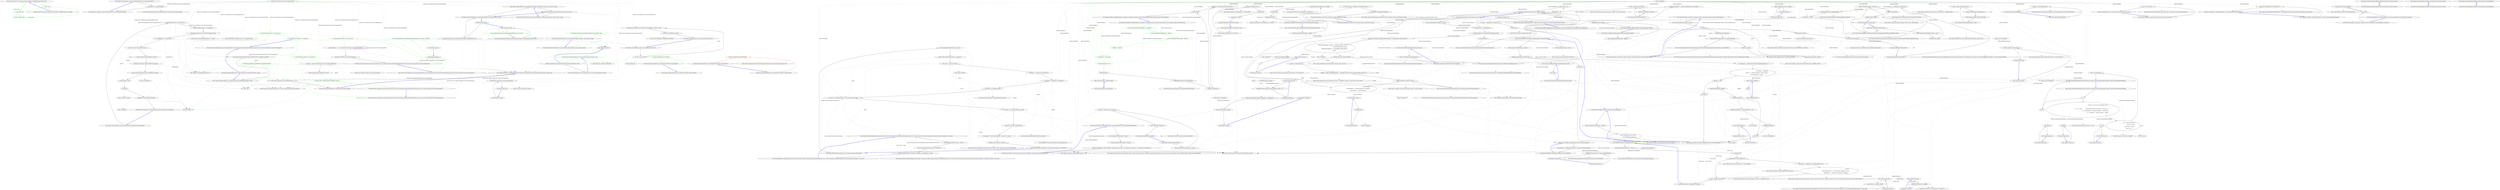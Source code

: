 digraph  {
m0_0 [cluster="Ninject.Infrastructure.Language.ExtensionsForType.GetAllBaseTypes(System.Type)", file="ConstructorArgumentInBindingConfigurationBuilderTest.cs", label="Entry Ninject.Infrastructure.Language.ExtensionsForType.GetAllBaseTypes(System.Type)", span="37-37"];
m0_1 [cluster="Ninject.Infrastructure.Language.ExtensionsForType.GetAllBaseTypes(System.Type)", color=green, community=0, file="ConstructorArgumentInBindingConfigurationBuilderTest.cs", label="0: type != null", span="39-39"];
m0_3 [cluster="Ninject.Infrastructure.Language.ExtensionsForType.GetAllBaseTypes(System.Type)", color=green, community=0, file="ConstructorArgumentInBindingConfigurationBuilderTest.cs", label="0: type = type.BaseType", span="42-42"];
m0_2 [cluster="Ninject.Infrastructure.Language.ExtensionsForType.GetAllBaseTypes(System.Type)", color=green, community=0, file="ConstructorArgumentInBindingConfigurationBuilderTest.cs", label="1: yield return type;", span="41-41"];
m0_4 [cluster="Ninject.Infrastructure.Language.ExtensionsForType.GetAllBaseTypes(System.Type)", file="ConstructorArgumentInBindingConfigurationBuilderTest.cs", label="Exit Ninject.Infrastructure.Language.ExtensionsForType.GetAllBaseTypes(System.Type)", span="37-37"];
m1_0 [cluster="Ninject.Tests.Integration.ConstructorArgumentTests.ConstructorArgumentTests()", file="ConstructorArgumentTests.cs", label="Entry Ninject.Tests.Integration.ConstructorArgumentTests.ConstructorArgumentTests()", span="37-37"];
m1_1 [cluster="Ninject.Tests.Integration.ConstructorArgumentTests.ConstructorArgumentTests()", file="ConstructorArgumentTests.cs", label="this.kernel = new StandardKernel()", span="39-39"];
m1_2 [cluster="Ninject.Tests.Integration.ConstructorArgumentTests.ConstructorArgumentTests()", file="ConstructorArgumentTests.cs", label="Exit Ninject.Tests.Integration.ConstructorArgumentTests.ConstructorArgumentTests()", span="37-37"];
m1_17 [cluster="lambda expression", file="ConstructorArgumentTests.cs", label="Entry lambda expression", span="59-59"];
m1_24 [cluster="Ninject.Parameters.WeakConstructorArgument.WeakConstructorArgument(string, object)", file="ConstructorArgumentTests.cs", label="Entry Ninject.Parameters.WeakConstructorArgument.WeakConstructorArgument(string, object)", span="43-43"];
m1_25 [cluster="lambda expression", file="ConstructorArgumentTests.cs", label="Entry lambda expression", span="61-61"];
m1_26 [cluster="lambda expression", color=green, community=0, file="ConstructorArgumentTests.cs", label="0: new TypeMatchingConstructorArgument(typeof(IWeapon), new Sword())", span="61-61"];
m1_40 [cluster="Ninject.Syntax.BindingRoot.Bind<T>()", file="ConstructorArgumentTests.cs", label="Entry Ninject.Syntax.BindingRoot.Bind<T>()", span="49-49"];
m1_29 [cluster="Ninject.ModuleLoadExtensions.AutoLoadModulesRecursively(Ninject.IKernel, string)", file="ConstructorArgumentTests.cs", label="Exit Ninject.ModuleLoadExtensions.AutoLoadModulesRecursively(Ninject.IKernel, string)", span="108-108"];
m1_30 [cluster="Ninject.ModuleLoadExtensions.AutoLoadModulesRecursively(Ninject.IKernel, string, params string[])", file="ConstructorArgumentTests.cs", label="Entry Ninject.ModuleLoadExtensions.AutoLoadModulesRecursively(Ninject.IKernel, string, params string[])", span="120-120"];
m1_31 [cluster="Ninject.ModuleLoadExtensions.AutoLoadModulesRecursively(Ninject.IKernel, string, params string[])", file="ConstructorArgumentTests.cs", label="GetModuleLoader(kernel).ScanAndLoadModules(path, patterns, true)", span="122-122"];
m1_32 [cluster="Ninject.ModuleLoadExtensions.AutoLoadModulesRecursively(Ninject.IKernel, string, params string[])", file="ConstructorArgumentTests.cs", label="Exit Ninject.ModuleLoadExtensions.AutoLoadModulesRecursively(Ninject.IKernel, string, params string[])", span="120-120"];
m1_33 [cluster="Ninject.Tests.Integration.ConstructorArgumentTests.ConstructorArgumentsArePassedToFirstLevel(System.Func<bool, Ninject.Parameters.IConstructorArgument>)", file="ConstructorArgumentTests.cs", label="Entry Ninject.Tests.Integration.ConstructorArgumentTests.ConstructorArgumentsArePassedToFirstLevel(System.Func<bool, Ninject.Parameters.IConstructorArgument>)", span="73-73"];
m1_34 [cluster="Ninject.Tests.Integration.ConstructorArgumentTests.ConstructorArgumentsArePassedToFirstLevel(System.Func<bool, Ninject.Parameters.IConstructorArgument>)", color=green, community=0, file="ConstructorArgumentTests.cs", label="0: this.kernel.Bind<IWarrior>().To<Samurai>()", span="75-75"];
m1_35 [cluster="Ninject.Tests.Integration.ConstructorArgumentTests.ConstructorArgumentsArePassedToFirstLevel(System.Func<bool, Ninject.Parameters.IConstructorArgument>)", color=green, community=0, file="ConstructorArgumentTests.cs", label="0: this.kernel.Bind<IWeapon>().To<Dagger>()", span="76-76"];
m1_44 [cluster="Unk.Should", file="ConstructorArgumentTests.cs", label="Entry Unk.Should", span=""];
m1_41 [cluster="Ninject.ModuleLoadExtensions.GetModuleLoader(Ninject.IKernel)", file="ConstructorArgumentTests.cs", label="return kernel.Components.Get<IModuleLoader>();", span="147-147"];
m1_45 [cluster="Unk.>", file="ConstructorArgumentTests.cs", label="Entry Unk.>", span=""];
m1_12 [cluster="Ninject.Parameters.WeakConstructorArgument.WeakConstructorArgument(string, object, bool)", file="ConstructorArgumentTests.cs", label="Entry Ninject.Parameters.WeakConstructorArgument.WeakConstructorArgument(string, object, bool)", span="54-54"];
m1_76 [cluster="Ninject.Tests.Integration.ConstructorArgumentTests.Process()", file="ConstructorArgumentTests.cs", label="Entry Ninject.Tests.Integration.ConstructorArgumentTests.Process()", span="130-130"];
m1_80 [cluster="Ninject.Tests.Integration.ConstructorArgumentTests.Process()", file="ConstructorArgumentTests.cs", label="var sword = new Sword()", span="132-132"];
m1_81 [cluster="Ninject.Tests.Integration.ConstructorArgumentTests.Process()", file="ConstructorArgumentTests.cs", label="this.kernel.Get<Barracks>(new WeakConstructorArgument(''weapon'', sword))", span="133-133"];
m1_82 [cluster="Ninject.Tests.Integration.ConstructorArgumentTests.Process()", file="ConstructorArgumentTests.cs", label="return new WeakReference(sword);", span="134-134"];
m1_83 [cluster="Ninject.Tests.Integration.ConstructorArgumentTests.Process()", file="ConstructorArgumentTests.cs", label="Exit Ninject.Tests.Integration.ConstructorArgumentTests.Process()", span="130-130"];
m1_42 [cluster="Ninject.ModuleLoadExtensions.GetModuleLoader(Ninject.IKernel)", file="ConstructorArgumentTests.cs", label="Exit Ninject.ModuleLoadExtensions.GetModuleLoader(Ninject.IKernel)", span="145-145"];
m1_43 [cluster="Ninject.Syntax.IResolutionRoot.Get<T>(params Ninject.Parameters.IParameter[])", file="ConstructorArgumentTests.cs", label="Entry Ninject.Syntax.IResolutionRoot.Get<T>(params Ninject.Parameters.IParameter[])", span="34-34"];
m1_28 [cluster="Ninject.ModuleLoadExtensions.AutoLoadModulesRecursively(Ninject.IKernel, string)", file="ConstructorArgumentTests.cs", label="GetModuleLoader(kernel).ScanAndLoadModules(path, DefaultPatterns, true)", span="110-110"];
m1_75 [cluster="Ninject.Syntax.IBindingInSyntax<T>.InSingletonScope()", file="ConstructorArgumentTests.cs", label="Entry Ninject.Syntax.IBindingInSyntax<T>.InSingletonScope()", span="40-40"];
m1_8 [cluster="Ninject.Tests.Fakes.Sword.Sword()", file="ConstructorArgumentTests.cs", label="Entry Ninject.Tests.Fakes.Sword.Sword()", span="4-4"];
m1_46 [cluster="Ninject.Tests.Integration.ConstructorArgumentTests.ConstructorArgumentsAreNotInheritedIfNotSpecified(System.Func<Ninject.Parameters.IConstructorArgument>)", file="ConstructorArgumentTests.cs", label="Entry Ninject.Tests.Integration.ConstructorArgumentTests.ConstructorArgumentsAreNotInheritedIfNotSpecified(System.Func<Ninject.Parameters.IConstructorArgument>)", span="86-86"];
m1_47 [cluster="Ninject.Tests.Integration.ConstructorArgumentTests.ConstructorArgumentsAreNotInheritedIfNotSpecified(System.Func<Ninject.Parameters.IConstructorArgument>)", color=green, community=0, file="ConstructorArgumentTests.cs", label="0: this.kernel.Bind<IWarrior>().To<Samurai>()", span="88-88"];
m1_48 [cluster="Ninject.Tests.Integration.ConstructorArgumentTests.ConstructorArgumentsAreNotInheritedIfNotSpecified(System.Func<Ninject.Parameters.IConstructorArgument>)", file="ConstructorArgumentTests.cs", label="Action getAction = () => this.kernel.Get<Barracks>(constructorArgument())", span="90-90"];
m1_49 [cluster="Ninject.Tests.Integration.ConstructorArgumentTests.ConstructorArgumentsAreNotInheritedIfNotSpecified(System.Func<Ninject.Parameters.IConstructorArgument>)", file="ConstructorArgumentTests.cs", label="getAction.ShouldThrow<ActivationException>()", span="92-92"];
m1_50 [cluster="Ninject.Tests.Integration.ConstructorArgumentTests.ConstructorArgumentsAreNotInheritedIfNotSpecified(System.Func<Ninject.Parameters.IConstructorArgument>)", file="ConstructorArgumentTests.cs", label="Exit Ninject.Tests.Integration.ConstructorArgumentTests.ConstructorArgumentsAreNotInheritedIfNotSpecified(System.Func<Ninject.Parameters.IConstructorArgument>)", span="86-86"];
m1_7 [cluster="TModule.cstr", file="ConstructorArgumentTests.cs", label="Entry TModule.cstr", span=""];
m1_36 [cluster="Ninject.Modules.IModuleLoader.LoadModules(System.Reflection.Assembly)", file="ConstructorArgumentTests.cs", label="Entry Ninject.Modules.IModuleLoader.LoadModules(System.Reflection.Assembly)", span="34-34"];
m1_38 [cluster="Ninject.ModuleLoadExtensions.LoadModulesFromAssembly(Ninject.IKernel, string)", color=green, community=0, file="ConstructorArgumentTests.cs", label="0: GetModuleLoader(kernel).LoadModules(assemblyOrFileName)", span="142-142"];
m1_37 [cluster="Ninject.ModuleLoadExtensions.LoadModulesFromAssembly(Ninject.IKernel, string)", file="ConstructorArgumentTests.cs", label="Entry Ninject.ModuleLoadExtensions.LoadModulesFromAssembly(Ninject.IKernel, string)", span="140-140"];
m1_39 [cluster="Ninject.ModuleLoadExtensions.LoadModulesFromAssembly(Ninject.IKernel, string)", file="ConstructorArgumentTests.cs", label="Exit Ninject.ModuleLoadExtensions.LoadModulesFromAssembly(Ninject.IKernel, string)", span="140-140"];
m1_13 [cluster="lambda expression", file="ConstructorArgumentTests.cs", label="Entry lambda expression", span="49-49"];
m1_14 [cluster="lambda expression", color=green, community=0, file="ConstructorArgumentTests.cs", label="0: new TypeMatchingConstructorArgument(typeof(IWeapon), new Sword(), inherited)", span="49-49"];
m1_15 [cluster="lambda expression", file="ConstructorArgumentTests.cs", label="Exit lambda expression", span="49-49"];
m1_54 [cluster="System.Func<TResult>.Invoke()", file="ConstructorArgumentTests.cs", label="Entry System.Func<TResult>.Invoke()", span="0-0"];
m1_79 [cluster="Unk.BeFalse", file="ConstructorArgumentTests.cs", label="Entry Unk.BeFalse", span=""];
m1_3 [cluster="Ninject.StandardKernel.StandardKernel(params Ninject.Modules.INinjectModule[])", file="ConstructorArgumentTests.cs", label="Entry Ninject.StandardKernel.StandardKernel(params Ninject.Modules.INinjectModule[])", span="45-45"];
m1_61 [cluster="Ninject.Tests.Integration.ConstructorArgumentTests.WeakConstructorArgument()", file="ConstructorArgumentTests.cs", label="Entry Ninject.Tests.Integration.ConstructorArgumentTests.WeakConstructorArgument()", span="109-109"];
m1_62 [cluster="Ninject.Tests.Integration.ConstructorArgumentTests.WeakConstructorArgument()", file="ConstructorArgumentTests.cs", label="this.kernel.Bind<IWarrior>().To<Samurai>()", span="111-111"];
m1_63 [cluster="Ninject.Tests.Integration.ConstructorArgumentTests.WeakConstructorArgument()", file="ConstructorArgumentTests.cs", label="this.kernel.Bind<IWeapon>().To<Dagger>()", span="112-112"];
m1_64 [cluster="Ninject.Tests.Integration.ConstructorArgumentTests.WeakConstructorArgument()", file="ConstructorArgumentTests.cs", label="this.kernel.Bind<Barracks>().ToSelf().InSingletonScope()", span="113-113"];
m1_65 [cluster="Ninject.Tests.Integration.ConstructorArgumentTests.WeakConstructorArgument()", file="ConstructorArgumentTests.cs", label="var weakReference = this.Process()", span="115-115"];
m1_66 [cluster="Ninject.Tests.Integration.ConstructorArgumentTests.WeakConstructorArgument()", file="ConstructorArgumentTests.cs", label="var baracks = this.kernel.Get<Barracks>()", span="117-117"];
m1_69 [cluster="Ninject.Tests.Integration.ConstructorArgumentTests.WeakConstructorArgument()", file="ConstructorArgumentTests.cs", label="baracks.Weapon.Should().BeSameAs(weakReference.Target)", span="121-121"];
m1_72 [cluster="Ninject.Tests.Integration.ConstructorArgumentTests.WeakConstructorArgument()", file="ConstructorArgumentTests.cs", label="weakReference.IsAlive.Should().BeFalse()", span="126-126"];
m1_67 [cluster="Ninject.Tests.Integration.ConstructorArgumentTests.WeakConstructorArgument()", file="ConstructorArgumentTests.cs", label="baracks.Weapon.Should().BeOfType<Sword>()", span="119-119"];
m1_68 [cluster="Ninject.Tests.Integration.ConstructorArgumentTests.WeakConstructorArgument()", file="ConstructorArgumentTests.cs", label="baracks.Warrior.Weapon.Should().BeOfType<Dagger>()", span="120-120"];
m1_70 [cluster="Ninject.Tests.Integration.ConstructorArgumentTests.WeakConstructorArgument()", file="ConstructorArgumentTests.cs", label="baracks.Weapon = null", span="122-122"];
m1_71 [cluster="Ninject.Tests.Integration.ConstructorArgumentTests.WeakConstructorArgument()", file="ConstructorArgumentTests.cs", label="GC.Collect()", span="124-124"];
m1_73 [cluster="Ninject.Tests.Integration.ConstructorArgumentTests.WeakConstructorArgument()", file="ConstructorArgumentTests.cs", label="Exit Ninject.Tests.Integration.ConstructorArgumentTests.WeakConstructorArgument()", span="109-109"];
m1_55 [cluster="Ninject.Tests.Integration.ConstructorArgumentTests.ConstructorArgumentsAreInheritedIfSpecified(System.Func<bool, Ninject.Parameters.IConstructorArgument>)", file="ConstructorArgumentTests.cs", label="Entry Ninject.Tests.Integration.ConstructorArgumentTests.ConstructorArgumentsAreInheritedIfSpecified(System.Func<bool, Ninject.Parameters.IConstructorArgument>)", span="97-97"];
m1_56 [cluster="Ninject.Tests.Integration.ConstructorArgumentTests.ConstructorArgumentsAreInheritedIfSpecified(System.Func<bool, Ninject.Parameters.IConstructorArgument>)", color=green, community=0, file="ConstructorArgumentTests.cs", label="0: this.kernel.Bind<IWarrior>().To<Samurai>()", span="99-99"];
m1_57 [cluster="Ninject.Tests.Integration.ConstructorArgumentTests.ConstructorArgumentsAreInheritedIfSpecified(System.Func<bool, Ninject.Parameters.IConstructorArgument>)", file="ConstructorArgumentTests.cs", label="var baracks = this.kernel.Get<Barracks>(constructorArgument(true))", span="101-101"];
m1_59 [cluster="Ninject.Tests.Integration.ConstructorArgumentTests.ConstructorArgumentsAreInheritedIfSpecified(System.Func<bool, Ninject.Parameters.IConstructorArgument>)", color=green, community=0, file="ConstructorArgumentTests.cs", label="0: baracks.Warrior.Weapon.Should().BeOfType<Sword>()", span="104-104"];
m1_58 [cluster="Ninject.Tests.Integration.ConstructorArgumentTests.ConstructorArgumentsAreInheritedIfSpecified(System.Func<bool, Ninject.Parameters.IConstructorArgument>)", file="ConstructorArgumentTests.cs", label="baracks.Weapon.Should().BeOfType<Sword>()", span="103-103"];
m1_60 [cluster="Ninject.Tests.Integration.ConstructorArgumentTests.ConstructorArgumentsAreInheritedIfSpecified(System.Func<bool, Ninject.Parameters.IConstructorArgument>)", file="ConstructorArgumentTests.cs", label="Exit Ninject.Tests.Integration.ConstructorArgumentTests.ConstructorArgumentsAreInheritedIfSpecified(System.Func<bool, Ninject.Parameters.IConstructorArgument>)", span="97-97"];
m1_27 [cluster="lambda expression", file="ConstructorArgumentTests.cs", label="Exit lambda expression", span="61-61"];
m1_77 [cluster="Unk.BeSameAs", file="ConstructorArgumentTests.cs", label="Entry Unk.BeSameAs", span=""];
m1_51 [cluster="lambda expression", file="ConstructorArgumentTests.cs", label="Entry lambda expression", span="90-90"];
m1_5 [cluster="Ninject.ModuleLoadExtensions.LoadModule<TModule>(Ninject.IKernel)", color=green, community=0, file="ConstructorArgumentTests.cs", label="0: kernel.LoadModule(new TModule())", span="49-49"];
m1_4 [cluster="Ninject.ModuleLoadExtensions.LoadModule<TModule>(Ninject.IKernel)", file="ConstructorArgumentTests.cs", label="Entry Ninject.ModuleLoadExtensions.LoadModule<TModule>(Ninject.IKernel)", span="46-46"];
m1_6 [cluster="Ninject.ModuleLoadExtensions.LoadModule<TModule>(Ninject.IKernel)", file="ConstructorArgumentTests.cs", label="Exit Ninject.ModuleLoadExtensions.LoadModule<TModule>(Ninject.IKernel)", span="46-46"];
m1_10 [cluster="Ninject.ModuleLoadExtensions.UnloadModule<TModule>(Ninject.IKernel)", color=red, community=0, file="ConstructorArgumentTests.cs", label="0: kernel.UnloadModule(typeof(TModule))", span="59-59"];
m1_9 [cluster="Ninject.ModuleLoadExtensions.UnloadModule<TModule>(Ninject.IKernel)", file="ConstructorArgumentTests.cs", label="Entry Ninject.ModuleLoadExtensions.UnloadModule<TModule>(Ninject.IKernel)", span="56-56"];
m1_11 [cluster="Ninject.ModuleLoadExtensions.UnloadModule<TModule>(Ninject.IKernel)", file="ConstructorArgumentTests.cs", label="Exit Ninject.ModuleLoadExtensions.UnloadModule<TModule>(Ninject.IKernel)", span="56-56"];
m1_18 [cluster="Ninject.ModuleLoadExtensions.AutoLoadModules(Ninject.IKernel, string)", color=green, community=0, file="ConstructorArgumentTests.cs", label="2: Entry Ninject.ModuleLoadExtensions.AutoLoadModules(Ninject.IKernel, string)", span="75-75"];
m1_19 [cluster="Ninject.ModuleLoadExtensions.AutoLoadModules(Ninject.IKernel, string)", file="ConstructorArgumentTests.cs", label="GetModuleLoader(kernel).ScanAndLoadModules(path, DefaultPatterns, false)", span="77-77"];
m1_22 [cluster="Ninject.ModuleLoadExtensions.AutoLoadModules(Ninject.IKernel, string, params string[])", color=green, community=0, file="ConstructorArgumentTests.cs", label="0: GetModuleLoader(kernel).ScanAndLoadModules(path, patterns, false)", span="89-89"];
m1_21 [cluster="Ninject.ModuleLoadExtensions.AutoLoadModules(Ninject.IKernel, string, params string[])", file="ConstructorArgumentTests.cs", label="Entry Ninject.ModuleLoadExtensions.AutoLoadModules(Ninject.IKernel, string, params string[])", span="87-87"];
m1_23 [cluster="Ninject.ModuleLoadExtensions.AutoLoadModules(Ninject.IKernel, string, params string[])", file="ConstructorArgumentTests.cs", label="Exit Ninject.ModuleLoadExtensions.AutoLoadModules(Ninject.IKernel, string, params string[])", span="87-87"];
m1_52 [cluster="lambda expression", file="ConstructorArgumentTests.cs", label="this.kernel.Get<Barracks>(constructorArgument())", span="90-90"];
m1_53 [cluster="lambda expression", file="ConstructorArgumentTests.cs", label="Exit lambda expression", span="90-90"];
m1_16 [cluster="Ninject.Parameters.TypeMatchingConstructorArgument.TypeMatchingConstructorArgument(System.Type, object, bool)", file="ConstructorArgumentTests.cs", label="Entry Ninject.Parameters.TypeMatchingConstructorArgument.TypeMatchingConstructorArgument(System.Type, object, bool)", span="50-50"];
m1_78 [cluster="System.GC.Collect()", file="ConstructorArgumentTests.cs", label="Entry System.GC.Collect()", span="0-0"];
m1_74 [cluster="Ninject.Syntax.IBindingToSyntax<T1>.ToSelf()", file="ConstructorArgumentTests.cs", label="Entry Ninject.Syntax.IBindingToSyntax<T1>.ToSelf()", span="41-41"];
m1_84 [cluster="System.WeakReference.WeakReference(object)", file="ConstructorArgumentTests.cs", label="Entry System.WeakReference.WeakReference(object)", span="0-0"];
m1_20 [cluster="Ninject.Parameters.ConstructorArgument.ConstructorArgument(string, object)", file="ConstructorArgumentTests.cs", label="Entry Ninject.Parameters.ConstructorArgument.ConstructorArgument(string, object)", span="40-40"];
m1_85 [file="ConstructorArgumentTests.cs", label="Ninject.Tests.Integration.ConstructorArgumentTests", span=""];
m1_86 [file="ConstructorArgumentTests.cs", label="System.Func<Ninject.Parameters.IConstructorArgument>", span=""];
m2_59 [cluster="Ninject.Infrastructure.Multimap<K, V>.Add(K, V)", file="IBindingWithSyntax.cs", label="Entry Ninject.Infrastructure.Multimap<K, V>.Add(K, V)", span="64-64"];
m2_279 [cluster="System.Collections.Generic.List<T>.List()", file="IBindingWithSyntax.cs", label="Entry System.Collections.Generic.List<T>.List()", span="0-0"];
m2_110 [cluster="Ninject.KernelBase.Inject(object, params Ninject.Parameters.IParameter[])", file="IBindingWithSyntax.cs", label="Entry Ninject.KernelBase.Inject(object, params Ninject.Parameters.IParameter[])", span="264-264"];
m2_111 [cluster="Ninject.KernelBase.Inject(object, params Ninject.Parameters.IParameter[])", file="IBindingWithSyntax.cs", label="Ensure.ArgumentNotNull(instance, ''instance'')", span="266-266"];
m2_112 [cluster="Ninject.KernelBase.Inject(object, params Ninject.Parameters.IParameter[])", file="IBindingWithSyntax.cs", label="Ensure.ArgumentNotNull(parameters, ''parameters'')", span="267-267"];
m2_114 [cluster="Ninject.KernelBase.Inject(object, params Ninject.Parameters.IParameter[])", file="IBindingWithSyntax.cs", label="var planner = Components.Get<IPlanner>()", span="271-271"];
m2_115 [cluster="Ninject.KernelBase.Inject(object, params Ninject.Parameters.IParameter[])", file="IBindingWithSyntax.cs", label="var pipeline = Components.Get<IPipeline>()", span="272-272"];
m2_117 [cluster="Ninject.KernelBase.Inject(object, params Ninject.Parameters.IParameter[])", file="IBindingWithSyntax.cs", label="var request = CreateRequest(service, null, parameters, false, false)", span="275-275"];
m2_118 [cluster="Ninject.KernelBase.Inject(object, params Ninject.Parameters.IParameter[])", file="IBindingWithSyntax.cs", label="var context = CreateContext(request, binding)", span="276-276"];
m2_113 [cluster="Ninject.KernelBase.Inject(object, params Ninject.Parameters.IParameter[])", file="IBindingWithSyntax.cs", label="Type service = instance.GetType()", span="269-269"];
m2_119 [cluster="Ninject.KernelBase.Inject(object, params Ninject.Parameters.IParameter[])", file="IBindingWithSyntax.cs", label="context.Plan = planner.GetPlan(service)", span="278-278"];
m2_116 [cluster="Ninject.KernelBase.Inject(object, params Ninject.Parameters.IParameter[])", file="IBindingWithSyntax.cs", label="var binding = new Binding(service)", span="274-274"];
m2_121 [cluster="Ninject.KernelBase.Inject(object, params Ninject.Parameters.IParameter[])", file="IBindingWithSyntax.cs", label="pipeline.Activate(context, reference)", span="281-281"];
m2_120 [cluster="Ninject.KernelBase.Inject(object, params Ninject.Parameters.IParameter[])", file="IBindingWithSyntax.cs", label="var reference = new InstanceReference { Instance = instance }", span="280-280"];
m2_122 [cluster="Ninject.KernelBase.Inject(object, params Ninject.Parameters.IParameter[])", file="IBindingWithSyntax.cs", label="Exit Ninject.KernelBase.Inject(object, params Ninject.Parameters.IParameter[])", span="264-264"];
m2_6 [cluster="Ninject.KernelBase.KernelBase(Ninject.Components.IComponentContainer, Ninject.INinjectSettings, params Ninject.Modules.INinjectModule[])", file="IBindingWithSyntax.cs", label="Entry Ninject.KernelBase.KernelBase(Ninject.Components.IComponentContainer, Ninject.INinjectSettings, params Ninject.Modules.INinjectModule[])", span="82-82"];
m2_7 [cluster="Ninject.KernelBase.KernelBase(Ninject.Components.IComponentContainer, Ninject.INinjectSettings, params Ninject.Modules.INinjectModule[])", color=green, community=0, file="IBindingWithSyntax.cs", label="0: Ensure.ArgumentNotNull(components, ''components'')", span="84-84"];
m2_8 [cluster="Ninject.KernelBase.KernelBase(Ninject.Components.IComponentContainer, Ninject.INinjectSettings, params Ninject.Modules.INinjectModule[])", color=green, community=0, file="IBindingWithSyntax.cs", label="0: Ensure.ArgumentNotNull(settings, ''settings'')", span="85-85"];
m2_9 [cluster="Ninject.KernelBase.KernelBase(Ninject.Components.IComponentContainer, Ninject.INinjectSettings, params Ninject.Modules.INinjectModule[])", color=green, community=0, file="IBindingWithSyntax.cs", label="0: Ensure.ArgumentNotNull(modules, ''modules'')", span="86-86"];
m2_10 [cluster="Ninject.KernelBase.KernelBase(Ninject.Components.IComponentContainer, Ninject.INinjectSettings, params Ninject.Modules.INinjectModule[])", color=green, community=0, file="IBindingWithSyntax.cs", label="0: Settings = settings", span="88-88"];
m2_11 [cluster="Ninject.KernelBase.KernelBase(Ninject.Components.IComponentContainer, Ninject.INinjectSettings, params Ninject.Modules.INinjectModule[])", color=green, community=0, file="IBindingWithSyntax.cs", label="0: Components = components", span="90-90"];
m2_12 [cluster="Ninject.KernelBase.KernelBase(Ninject.Components.IComponentContainer, Ninject.INinjectSettings, params Ninject.Modules.INinjectModule[])", color=green, community=0, file="IBindingWithSyntax.cs", label="0: components.Kernel = this", span="91-91"];
m2_13 [cluster="Ninject.KernelBase.KernelBase(Ninject.Components.IComponentContainer, Ninject.INinjectSettings, params Ninject.Modules.INinjectModule[])", file="IBindingWithSyntax.cs", label="AddComponents()", span="93-93"];
m2_17 [cluster="Ninject.KernelBase.KernelBase(Ninject.Components.IComponentContainer, Ninject.INinjectSettings, params Ninject.Modules.INinjectModule[])", file="IBindingWithSyntax.cs", label="Load(modules)", span="104-104"];
m2_14 [cluster="Ninject.KernelBase.KernelBase(Ninject.Components.IComponentContainer, Ninject.INinjectSettings, params Ninject.Modules.INinjectModule[])", file="IBindingWithSyntax.cs", label="OnePerRequestModule.StartManaging(this)", span="96-96"];
m2_15 [cluster="Ninject.KernelBase.KernelBase(Ninject.Components.IComponentContainer, Ninject.INinjectSettings, params Ninject.Modules.INinjectModule[])", file="IBindingWithSyntax.cs", label="Settings.LoadExtensions", span="100-100"];
m2_16 [cluster="Ninject.KernelBase.KernelBase(Ninject.Components.IComponentContainer, Ninject.INinjectSettings, params Ninject.Modules.INinjectModule[])", file="IBindingWithSyntax.cs", label="Load(new[] { Settings.ExtensionSearchPattern })", span="101-101"];
m2_18 [cluster="Ninject.KernelBase.KernelBase(Ninject.Components.IComponentContainer, Ninject.INinjectSettings, params Ninject.Modules.INinjectModule[])", file="IBindingWithSyntax.cs", label="Exit Ninject.KernelBase.KernelBase(Ninject.Components.IComponentContainer, Ninject.INinjectSettings, params Ninject.Modules.INinjectModule[])", span="82-82"];
m2_123 [cluster="object.GetType()", file="IBindingWithSyntax.cs", label="Entry object.GetType()", span="0-0"];
m2_198 [cluster="Ninject.Activation.IRequest.Matches(Ninject.Planning.Bindings.IBinding)", file="IBindingWithSyntax.cs", label="Entry Ninject.Activation.IRequest.Matches(Ninject.Planning.Bindings.IBinding)", span="80-80"];
m2_163 [cluster="Ninject.ActivationException.ActivationException(string)", file="IBindingWithSyntax.cs", label="Entry Ninject.ActivationException.ActivationException(string)", span="35-35"];
m2_143 [cluster="Ninject.KernelBase.Resolve(Ninject.Activation.IRequest)", file="IBindingWithSyntax.cs", label="Entry Ninject.KernelBase.Resolve(Ninject.Activation.IRequest)", span="314-314"];
m2_144 [cluster="Ninject.KernelBase.Resolve(Ninject.Activation.IRequest)", file="IBindingWithSyntax.cs", label="Ensure.ArgumentNotNull(request, ''request'')", span="316-316"];
m2_146 [cluster="Ninject.KernelBase.Resolve(Ninject.Activation.IRequest)", file="IBindingWithSyntax.cs", label="return new[] { this };", span="319-319"];
m2_147 [cluster="Ninject.KernelBase.Resolve(Ninject.Activation.IRequest)", file="IBindingWithSyntax.cs", label="!CanResolve(request) && !HandleMissingBinding(request)", span="321-321"];
m2_151 [cluster="Ninject.KernelBase.Resolve(Ninject.Activation.IRequest)", file="IBindingWithSyntax.cs", label="IComparer<IBinding> bindingPrecedenceComparer = GetBindingPrecedenceComparer()", span="328-328"];
m2_152 [cluster="Ninject.KernelBase.Resolve(Ninject.Activation.IRequest)", file="IBindingWithSyntax.cs", label="IEnumerable<IBinding> bindings = GetBindings(request.Service)\r\n				.Where(SatifiesRequest(request))\r\n				.OrderByDescending(b => b, bindingPrecedenceComparer)\r\n				.ToList()", span="329-332"];
m2_159 [cluster="Ninject.KernelBase.Resolve(Ninject.Activation.IRequest)", file="IBindingWithSyntax.cs", label="return bindings\r\n				.Select(binding => CreateContext(request, binding))\r\n				.Select(context => context.Resolve());", span="348-350"];
m2_145 [cluster="Ninject.KernelBase.Resolve(Ninject.Activation.IRequest)", file="IBindingWithSyntax.cs", label="request.Service == typeof(IKernel)", span="318-318"];
m2_148 [cluster="Ninject.KernelBase.Resolve(Ninject.Activation.IRequest)", file="IBindingWithSyntax.cs", label="request.IsOptional", span="323-323"];
m2_156 [cluster="Ninject.KernelBase.Resolve(Ninject.Activation.IRequest)", file="IBindingWithSyntax.cs", label="bindings = bindings.TakeWhile(binding => bindingPrecedenceComparer.Compare(binding, model) == 0)", span="340-340"];
m2_153 [cluster="Ninject.KernelBase.Resolve(Ninject.Activation.IRequest)", file="IBindingWithSyntax.cs", label="!bindings.Any() && !request.IsOptional", span="334-334"];
m2_155 [cluster="Ninject.KernelBase.Resolve(Ninject.Activation.IRequest)", file="IBindingWithSyntax.cs", label="var model = bindings.First()", span="339-339"];
m2_157 [cluster="Ninject.KernelBase.Resolve(Ninject.Activation.IRequest)", file="IBindingWithSyntax.cs", label="request.IsUnique && bindings.Count() > 1", span="342-342"];
m2_150 [cluster="Ninject.KernelBase.Resolve(Ninject.Activation.IRequest)", file="IBindingWithSyntax.cs", label="throw new ActivationException(ExceptionFormatter.CouldNotResolveBinding(request));", span="325-325"];
m2_154 [cluster="Ninject.KernelBase.Resolve(Ninject.Activation.IRequest)", file="IBindingWithSyntax.cs", label="throw new ActivationException(ExceptionFormatter.CouldNotResolveBinding(request));", span="336-336"];
m2_158 [cluster="Ninject.KernelBase.Resolve(Ninject.Activation.IRequest)", file="IBindingWithSyntax.cs", label="throw new ActivationException(ExceptionFormatter.CouldNotUniquelyResolveBinding(request));", span="344-344"];
m2_149 [cluster="Ninject.KernelBase.Resolve(Ninject.Activation.IRequest)", file="IBindingWithSyntax.cs", label="return Enumerable.Empty<object>();", span="324-324"];
m2_160 [cluster="Ninject.KernelBase.Resolve(Ninject.Activation.IRequest)", file="IBindingWithSyntax.cs", label="Exit Ninject.KernelBase.Resolve(Ninject.Activation.IRequest)", span="314-314"];
m2_126 [cluster="Ninject.KernelBase.CreateContext(Ninject.Activation.IRequest, Ninject.Planning.Bindings.IBinding)", file="IBindingWithSyntax.cs", label="Entry Ninject.KernelBase.CreateContext(Ninject.Activation.IRequest, Ninject.Planning.Bindings.IBinding)", span="508-508"];
m2_263 [cluster="Ninject.KernelBase.CreateContext(Ninject.Activation.IRequest, Ninject.Planning.Bindings.IBinding)", file="IBindingWithSyntax.cs", label="Ensure.ArgumentNotNull(request, ''request'')", span="510-510"];
m2_264 [cluster="Ninject.KernelBase.CreateContext(Ninject.Activation.IRequest, Ninject.Planning.Bindings.IBinding)", file="IBindingWithSyntax.cs", label="Ensure.ArgumentNotNull(binding, ''binding'')", span="511-511"];
m2_265 [cluster="Ninject.KernelBase.CreateContext(Ninject.Activation.IRequest, Ninject.Planning.Bindings.IBinding)", file="IBindingWithSyntax.cs", label="return new Context(this, request, binding, Components.Get<ICache>(), Components.Get<IPlanner>(), Components.Get<IPipeline>());", span="513-513"];
m2_266 [cluster="Ninject.KernelBase.CreateContext(Ninject.Activation.IRequest, Ninject.Planning.Bindings.IBinding)", file="IBindingWithSyntax.cs", label="Exit Ninject.KernelBase.CreateContext(Ninject.Activation.IRequest, Ninject.Planning.Bindings.IBinding)", span="508-508"];
m2_67 [cluster="Ninject.KernelBase.HasModule(string)", file="IBindingWithSyntax.cs", label="Entry Ninject.KernelBase.HasModule(string)", span="183-183"];
m2_69 [cluster="Ninject.KernelBase.HasModule(string)", file="IBindingWithSyntax.cs", label="return _modules.ContainsKey(name);", span="186-186"];
m2_68 [cluster="Ninject.KernelBase.HasModule(string)", file="IBindingWithSyntax.cs", label="Ensure.ArgumentNotNullOrEmpty(name, ''name'')", span="185-185"];
m2_70 [cluster="Ninject.KernelBase.HasModule(string)", file="IBindingWithSyntax.cs", label="Exit Ninject.KernelBase.HasModule(string)", span="183-183"];
m2_188 [cluster="Unk.Resolve", file="IBindingWithSyntax.cs", label="Entry Unk.Resolve", span=""];
m2_34 [cluster="Ninject.Components.IComponentContainer.Get<T>()", file="IBindingWithSyntax.cs", label="Entry Ninject.Components.IComponentContainer.Get<T>()", span="52-52"];
m2_217 [cluster="Ninject.Planning.Bindings.Resolvers.IBindingResolver.Resolve(Ninject.Infrastructure.Multimap<System.Type, Ninject.Planning.Bindings.IBinding>, System.Type)", file="IBindingWithSyntax.cs", label="Entry Ninject.Planning.Bindings.Resolvers.IBindingResolver.Resolve(Ninject.Infrastructure.Multimap<System.Type, Ninject.Planning.Bindings.IBinding>, System.Type)", span="31-31"];
m2_213 [cluster="System.Collections.Generic.IEnumerable<TSource>.SelectMany<TSource, TResult>(System.Func<TSource, System.Collections.Generic.IEnumerable<TResult>>)", file="IBindingWithSyntax.cs", label="Entry System.Collections.Generic.IEnumerable<TSource>.SelectMany<TSource, TResult>(System.Func<TSource, System.Collections.Generic.IEnumerable<TResult>>)", span="0-0"];
m2_22 [cluster="Ninject.KernelBase.Load(System.Collections.Generic.IEnumerable<string>)", file="IBindingWithSyntax.cs", label="Entry Ninject.KernelBase.Load(System.Collections.Generic.IEnumerable<string>)", span="224-224"];
m2_90 [cluster="Ninject.KernelBase.Load(System.Collections.Generic.IEnumerable<string>)", file="IBindingWithSyntax.cs", label="var moduleLoader = Components.Get<IModuleLoader>()", span="226-226"];
m2_91 [cluster="Ninject.KernelBase.Load(System.Collections.Generic.IEnumerable<string>)", file="IBindingWithSyntax.cs", label="moduleLoader.LoadModules(filePatterns)", span="227-227"];
m2_92 [cluster="Ninject.KernelBase.Load(System.Collections.Generic.IEnumerable<string>)", file="IBindingWithSyntax.cs", label="Exit Ninject.KernelBase.Load(System.Collections.Generic.IEnumerable<string>)", span="224-224"];
m2_0 [cluster="Ninject.Planning.Bindings.IBinding.GetProvider(Ninject.Activation.IContext)", file="IBindingWithSyntax.cs", label="Entry Ninject.Planning.Bindings.IBinding.GetProvider(Ninject.Activation.IContext)", span="80-80"];
m2_1 [cluster="Ninject.Planning.Bindings.IBinding.GetProvider(Ninject.Activation.IContext)", file="IBindingWithSyntax.cs", label="Exit Ninject.Planning.Bindings.IBinding.GetProvider(Ninject.Activation.IContext)", span="80-80"];
m2_86 [cluster="System.NotSupportedException.NotSupportedException(string)", file="IBindingWithSyntax.cs", label="Entry System.NotSupportedException.NotSupportedException(string)", span="0-0"];
m2_253 [cluster="System.Collections.Generic.IEnumerable<TSource>.ToList<TSource>()", file="IBindingWithSyntax.cs", label="Entry System.Collections.Generic.IEnumerable<TSource>.ToList<TSource>()", span="0-0"];
m2_33 [cluster="Ninject.OnePerRequestModule.StopManaging(Ninject.IKernel)", file="IBindingWithSyntax.cs", label="Entry Ninject.OnePerRequestModule.StopManaging(Ninject.IKernel)", span="51-51"];
m2_140 [cluster="Ninject.KernelBase.GetBindings(System.Type)", file="IBindingWithSyntax.cs", label="Entry Ninject.KernelBase.GetBindings(System.Type)", span="394-394"];
m2_204 [cluster="Ninject.KernelBase.GetBindings(System.Type)", file="IBindingWithSyntax.cs", label="Ensure.ArgumentNotNull(service, ''service'')", span="396-396"];
m2_205 [cluster="Ninject.KernelBase.GetBindings(System.Type)", file="IBindingWithSyntax.cs", label=_bindingCache, span="398-398"];
m2_206 [cluster="Ninject.KernelBase.GetBindings(System.Type)", file="IBindingWithSyntax.cs", label="!_bindingCache.ContainsKey(service)", span="400-400"];
m2_207 [cluster="Ninject.KernelBase.GetBindings(System.Type)", file="IBindingWithSyntax.cs", label="var resolvers = Components.GetAll<IBindingResolver>()", span="402-402"];
m2_208 [cluster="Ninject.KernelBase.GetBindings(System.Type)", file="IBindingWithSyntax.cs", label="resolvers\r\n						.SelectMany(resolver => resolver.Resolve(_bindings, service))\r\n						.Map(binding => _bindingCache.Add(service, binding))", span="404-406"];
m2_209 [cluster="Ninject.KernelBase.GetBindings(System.Type)", file="IBindingWithSyntax.cs", label="return _bindingCache[service];", span="409-409"];
m2_210 [cluster="Ninject.KernelBase.GetBindings(System.Type)", file="IBindingWithSyntax.cs", label="Exit Ninject.KernelBase.GetBindings(System.Type)", span="394-394"];
m2_181 [cluster="System.Collections.Generic.IComparer<T>.Compare(T, T)", file="IBindingWithSyntax.cs", label="Entry System.Collections.Generic.IComparer<T>.Compare(T, T)", span="0-0"];
m2_2 [cluster="Ninject.Planning.Bindings.IBinding.GetScope(Ninject.Activation.IContext)", file="IBindingWithSyntax.cs", label="Entry Ninject.Planning.Bindings.IBinding.GetScope(Ninject.Activation.IContext)", span="87-87"];
m2_3 [cluster="Ninject.Planning.Bindings.IBinding.GetScope(Ninject.Activation.IContext)", file="IBindingWithSyntax.cs", label="Exit Ninject.Planning.Bindings.IBinding.GetScope(Ninject.Activation.IContext)", span="87-87"];
m2_36 [cluster="System.IDisposable.Dispose()", file="IBindingWithSyntax.cs", label="Entry System.IDisposable.Dispose()", span="0-0"];
m2_76 [cluster="System.Collections.Generic.IEnumerable<TSource>.ToArray<TSource>()", file="IBindingWithSyntax.cs", label="Entry System.Collections.Generic.IEnumerable<TSource>.ToArray<TSource>()", span="0-0"];
m2_230 [cluster="Ninject.KernelBase.HandleMissingBinding(System.Type)", file="IBindingWithSyntax.cs", label="Entry Ninject.KernelBase.HandleMissingBinding(System.Type)", span="444-444"];
m2_231 [cluster="Ninject.KernelBase.HandleMissingBinding(System.Type)", file="IBindingWithSyntax.cs", label="return false;", span="446-446"];
m2_232 [cluster="Ninject.KernelBase.HandleMissingBinding(System.Type)", file="IBindingWithSyntax.cs", label="Exit Ninject.KernelBase.HandleMissingBinding(System.Type)", span="444-444"];
m2_87 [cluster="Ninject.Infrastructure.Introspection.ExceptionFormatter.ModuleWithSameNameIsAlreadyLoaded(Ninject.Modules.INinjectModule, Ninject.Modules.INinjectModule)", file="IBindingWithSyntax.cs", label="Entry Ninject.Infrastructure.Introspection.ExceptionFormatter.ModuleWithSameNameIsAlreadyLoaded(Ninject.Modules.INinjectModule, Ninject.Modules.INinjectModule)", span="21-21"];
m2_127 [cluster="Ninject.Planning.IPlanner.GetPlan(System.Type)", file="IBindingWithSyntax.cs", label="Entry Ninject.Planning.IPlanner.GetPlan(System.Type)", span="33-33"];
m2_191 [cluster="Ninject.KernelBase.BindingPrecedenceComparer.BindingPrecedenceComparer()", file="IBindingWithSyntax.cs", label="Entry Ninject.KernelBase.BindingPrecedenceComparer.BindingPrecedenceComparer()", span="521-521"];
m2_136 [cluster="Ninject.KernelBase.CanResolve(Ninject.Activation.IRequest)", file="IBindingWithSyntax.cs", label="Entry Ninject.KernelBase.CanResolve(Ninject.Activation.IRequest)", span="301-301"];
m2_137 [cluster="Ninject.KernelBase.CanResolve(Ninject.Activation.IRequest)", file="IBindingWithSyntax.cs", label="Ensure.ArgumentNotNull(request, ''request'')", span="303-303"];
m2_138 [cluster="Ninject.KernelBase.CanResolve(Ninject.Activation.IRequest)", file="IBindingWithSyntax.cs", label="return GetBindings(request.Service)\r\n				.Any(SatifiesRequest(request));", span="304-305"];
m2_139 [cluster="Ninject.KernelBase.CanResolve(Ninject.Activation.IRequest)", file="IBindingWithSyntax.cs", label="Exit Ninject.KernelBase.CanResolve(Ninject.Activation.IRequest)", span="301-301"];
m2_73 [cluster="Ninject.KernelBase.GetModules()", file="IBindingWithSyntax.cs", label="Entry Ninject.KernelBase.GetModules()", span="193-193"];
m2_74 [cluster="Ninject.KernelBase.GetModules()", file="IBindingWithSyntax.cs", label="return _modules.Values.ToArray();", span="195-195"];
m2_75 [cluster="Ninject.KernelBase.GetModules()", file="IBindingWithSyntax.cs", label="Exit Ninject.KernelBase.GetModules()", span="193-193"];
m2_24 [cluster="Ninject.KernelBase.Dispose(bool)", file="IBindingWithSyntax.cs", label="Entry Ninject.KernelBase.Dispose(bool)", span="110-110"];
m2_25 [cluster="Ninject.KernelBase.Dispose(bool)", file="IBindingWithSyntax.cs", label="disposing && !IsDisposed", span="112-112"];
m2_26 [cluster="Ninject.KernelBase.Dispose(bool)", file="IBindingWithSyntax.cs", label="OnePerRequestModule.StopManaging(this)", span="115-115"];
m2_27 [cluster="Ninject.KernelBase.Dispose(bool)", file="IBindingWithSyntax.cs", label="Components != null", span="118-118"];
m2_28 [cluster="Ninject.KernelBase.Dispose(bool)", file="IBindingWithSyntax.cs", label="var cache = Components.Get<ICache>()", span="121-121"];
m2_30 [cluster="Ninject.KernelBase.Dispose(bool)", file="IBindingWithSyntax.cs", label="Components.Dispose()", span="124-124"];
m2_31 [cluster="Ninject.KernelBase.Dispose(bool)", file="IBindingWithSyntax.cs", label="base.Dispose(disposing)", span="128-128"];
m2_29 [cluster="Ninject.KernelBase.Dispose(bool)", file="IBindingWithSyntax.cs", label="cache.Clear()", span="122-122"];
m2_32 [cluster="Ninject.KernelBase.Dispose(bool)", file="IBindingWithSyntax.cs", label="Exit Ninject.KernelBase.Dispose(bool)", span="110-110"];
m2_50 [cluster="Ninject.KernelBase.AddBindings(System.Collections.Generic.IEnumerable<Ninject.Planning.Bindings.IBinding>)", file="IBindingWithSyntax.cs", label="Entry Ninject.KernelBase.AddBindings(System.Collections.Generic.IEnumerable<Ninject.Planning.Bindings.IBinding>)", span="156-156"];
m2_51 [cluster="Ninject.KernelBase.AddBindings(System.Collections.Generic.IEnumerable<Ninject.Planning.Bindings.IBinding>)", file="IBindingWithSyntax.cs", label="bindings.Map(binding => _bindings.Add(binding.Service, binding))", span="158-158"];
m2_52 [cluster="Ninject.KernelBase.AddBindings(System.Collections.Generic.IEnumerable<Ninject.Planning.Bindings.IBinding>)", file="IBindingWithSyntax.cs", label=_bindingCache, span="160-160"];
m2_53 [cluster="Ninject.KernelBase.AddBindings(System.Collections.Generic.IEnumerable<Ninject.Planning.Bindings.IBinding>)", file="IBindingWithSyntax.cs", label="_bindingCache.Clear()", span="161-161"];
m2_54 [cluster="Ninject.KernelBase.AddBindings(System.Collections.Generic.IEnumerable<Ninject.Planning.Bindings.IBinding>)", file="IBindingWithSyntax.cs", label="Exit Ninject.KernelBase.AddBindings(System.Collections.Generic.IEnumerable<Ninject.Planning.Bindings.IBinding>)", span="156-156"];
m2_72 [cluster="System.Collections.Generic.Dictionary<TKey, TValue>.ContainsKey(TKey)", file="IBindingWithSyntax.cs", label="Entry System.Collections.Generic.Dictionary<TKey, TValue>.ContainsKey(TKey)", span="0-0"];
m2_280 [cluster="System.Func<T, TResult>.Invoke(T)", file="IBindingWithSyntax.cs", label="Entry System.Func<T, TResult>.Invoke(T)", span="0-0"];
m2_169 [cluster="System.Collections.Generic.IEnumerable<TSource>.Any<TSource>()", file="IBindingWithSyntax.cs", label="Entry System.Collections.Generic.IEnumerable<TSource>.Any<TSource>()", span="0-0"];
m2_203 [cluster="Ninject.Activation.Request.Request(System.Type, System.Func<Ninject.Planning.Bindings.IBindingMetadata, bool>, System.Collections.Generic.IEnumerable<Ninject.Parameters.IParameter>, System.Func<object>, bool, bool)", file="IBindingWithSyntax.cs", label="Entry Ninject.Activation.Request.Request(System.Type, System.Func<Ninject.Planning.Bindings.IBindingMetadata, bool>, System.Collections.Generic.IEnumerable<Ninject.Parameters.IParameter>, System.Func<object>, bool, bool)", span="93-93"];
m2_211 [cluster="Ninject.Infrastructure.Multimap<K, V>.ContainsKey(K)", file="IBindingWithSyntax.cs", label="Entry Ninject.Infrastructure.Multimap<K, V>.ContainsKey(K)", span="113-113"];
m2_248 [cluster="Unk.AddBindings", file="IBindingWithSyntax.cs", label="Entry Unk.AddBindings", span=""];
m2_166 [cluster="Unk.Where", file="IBindingWithSyntax.cs", label="Entry Unk.Where", span=""];
m2_37 [cluster="Ninject.Infrastructure.Disposal.DisposableObject.Dispose(bool)", file="IBindingWithSyntax.cs", label="Entry Ninject.Infrastructure.Disposal.DisposableObject.Dispose(bool)", span="37-37"];
m2_247 [cluster="Unk.Map", file="IBindingWithSyntax.cs", label="Entry Unk.Map", span=""];
m2_271 [cluster="Ninject.Syntax.IResolutionRoot.Get(System.Type, params Ninject.Parameters.IParameter[])", file="IBindingWithSyntax.cs", label="Entry Ninject.Syntax.IResolutionRoot.Get(System.Type, params Ninject.Parameters.IParameter[])", span="148-148"];
m2_38 [cluster="Ninject.KernelBase.Unbind(System.Type)", file="IBindingWithSyntax.cs", label="Entry Ninject.KernelBase.Unbind(System.Type)", span="135-135"];
m2_39 [cluster="Ninject.KernelBase.Unbind(System.Type)", file="IBindingWithSyntax.cs", label="Ensure.ArgumentNotNull(service, ''service'')", span="137-137"];
m2_40 [cluster="Ninject.KernelBase.Unbind(System.Type)", file="IBindingWithSyntax.cs", label="_bindings.RemoveAll(service)", span="139-139"];
m2_41 [cluster="Ninject.KernelBase.Unbind(System.Type)", file="IBindingWithSyntax.cs", label=_bindingCache, span="141-141"];
m2_42 [cluster="Ninject.KernelBase.Unbind(System.Type)", file="IBindingWithSyntax.cs", label="_bindingCache.Clear()", span="142-142"];
m2_43 [cluster="Ninject.KernelBase.Unbind(System.Type)", file="IBindingWithSyntax.cs", label="Exit Ninject.KernelBase.Unbind(System.Type)", span="135-135"];
m2_45 [cluster="Ninject.Infrastructure.Multimap<K, V>.Clear()", file="IBindingWithSyntax.cs", label="Entry Ninject.Infrastructure.Multimap<K, V>.Clear()", span="103-103"];
m2_170 [cluster="System.Collections.Generic.IEnumerable<TSource>.First<TSource>()", file="IBindingWithSyntax.cs", label="Entry System.Collections.Generic.IEnumerable<TSource>.First<TSource>()", span="0-0"];
m2_288 [cluster="lambda expression", file="IBindingWithSyntax.cs", label="Entry lambda expression", span="535-535"];
m2_57 [cluster="lambda expression", file="IBindingWithSyntax.cs", label="_bindings.Add(binding.Service, binding)", span="158-158"];
m2_183 [cluster="lambda expression", file="IBindingWithSyntax.cs", label="CreateContext(request, binding)", span="349-349"];
m2_215 [cluster="lambda expression", file="IBindingWithSyntax.cs", label="resolver.Resolve(_bindings, service)", span="405-405"];
m2_219 [cluster="lambda expression", file="IBindingWithSyntax.cs", label="_bindingCache.Add(service, binding)", span="406-406"];
m2_250 [cluster="lambda expression", file="IBindingWithSyntax.cs", label="c.Resolve(_bindings, request).ToList()", span="468-468"];
m2_56 [cluster="lambda expression", file="IBindingWithSyntax.cs", label="Entry lambda expression", span="158-158"];
m2_58 [cluster="lambda expression", file="IBindingWithSyntax.cs", label="Exit lambda expression", span="158-158"];
m2_179 [cluster="lambda expression", file="IBindingWithSyntax.cs", label="bindingPrecedenceComparer.Compare(binding, model) == 0", span="340-340"];
m2_175 [cluster="lambda expression", file="IBindingWithSyntax.cs", label="Entry lambda expression", span="331-331"];
m2_182 [cluster="lambda expression", file="IBindingWithSyntax.cs", label="Entry lambda expression", span="349-349"];
m2_185 [cluster="lambda expression", file="IBindingWithSyntax.cs", label="Entry lambda expression", span="350-350"];
m2_184 [cluster="lambda expression", file="IBindingWithSyntax.cs", label="Exit lambda expression", span="349-349"];
m2_214 [cluster="lambda expression", file="IBindingWithSyntax.cs", label="Entry lambda expression", span="405-405"];
m2_218 [cluster="lambda expression", file="IBindingWithSyntax.cs", label="Entry lambda expression", span="406-406"];
m2_216 [cluster="lambda expression", file="IBindingWithSyntax.cs", label="Exit lambda expression", span="405-405"];
m2_220 [cluster="lambda expression", file="IBindingWithSyntax.cs", label="Exit lambda expression", span="406-406"];
m2_249 [cluster="lambda expression", file="IBindingWithSyntax.cs", label="Entry lambda expression", span="468-468"];
m2_254 [cluster="lambda expression", file="IBindingWithSyntax.cs", label="Entry lambda expression", span="469-469"];
m2_251 [cluster="lambda expression", file="IBindingWithSyntax.cs", label="Exit lambda expression", span="468-468"];
m2_195 [cluster="lambda expression", file="IBindingWithSyntax.cs", label="binding.Matches(request) && request.Matches(binding)", span="369-369"];
m2_255 [cluster="lambda expression", file="IBindingWithSyntax.cs", label="b.Any()", span="469-469"];
m2_178 [cluster="lambda expression", file="IBindingWithSyntax.cs", label="Entry lambda expression", span="340-340"];
m2_180 [cluster="lambda expression", file="IBindingWithSyntax.cs", label="Exit lambda expression", span="340-340"];
m2_177 [cluster="lambda expression", file="IBindingWithSyntax.cs", label="Exit lambda expression", span="331-331"];
m2_176 [cluster="lambda expression", file="IBindingWithSyntax.cs", label=b, span="331-331"];
m2_187 [cluster="lambda expression", file="IBindingWithSyntax.cs", label="Exit lambda expression", span="350-350"];
m2_186 [cluster="lambda expression", file="IBindingWithSyntax.cs", label="context.Resolve()", span="350-350"];
m2_256 [cluster="lambda expression", file="IBindingWithSyntax.cs", label="Exit lambda expression", span="469-469"];
m2_257 [cluster="lambda expression", file="IBindingWithSyntax.cs", label="Entry lambda expression", span="480-480"];
m2_194 [cluster="lambda expression", file="IBindingWithSyntax.cs", label="Entry lambda expression", span="369-369"];
m2_196 [cluster="lambda expression", file="IBindingWithSyntax.cs", label="Exit lambda expression", span="369-369"];
m2_259 [cluster="lambda expression", file="IBindingWithSyntax.cs", label="Exit lambda expression", span="480-480"];
m2_258 [cluster="lambda expression", file="IBindingWithSyntax.cs", label="binding.IsImplicit = true", span="480-480"];
m2_283 [cluster="lambda expression", file="IBindingWithSyntax.cs", label="b != null", span="533-533"];
m2_286 [cluster="lambda expression", file="IBindingWithSyntax.cs", label="b.IsConditional", span="534-534"];
m2_289 [cluster="lambda expression", file="IBindingWithSyntax.cs", label="!b.IsImplicit", span="535-535"];
m2_282 [cluster="lambda expression", file="IBindingWithSyntax.cs", label="Entry lambda expression", span="533-533"];
m2_284 [cluster="lambda expression", file="IBindingWithSyntax.cs", label="Exit lambda expression", span="533-533"];
m2_285 [cluster="lambda expression", file="IBindingWithSyntax.cs", label="Entry lambda expression", span="534-534"];
m2_287 [cluster="lambda expression", file="IBindingWithSyntax.cs", label="Exit lambda expression", span="534-534"];
m2_290 [cluster="lambda expression", file="IBindingWithSyntax.cs", label="Exit lambda expression", span="535-535"];
m2_99 [cluster="Ninject.KernelBase.Unload(string)", file="IBindingWithSyntax.cs", label="Entry Ninject.KernelBase.Unload(string)", span="245-245"];
m2_102 [cluster="Ninject.KernelBase.Unload(string)", file="IBindingWithSyntax.cs", label="!_modules.TryGetValue(name, out module)", span="251-251"];
m2_104 [cluster="Ninject.KernelBase.Unload(string)", file="IBindingWithSyntax.cs", label="module.OnUnload(this)", span="254-254"];
m2_105 [cluster="Ninject.KernelBase.Unload(string)", file="IBindingWithSyntax.cs", label="_modules.Remove(name)", span="256-256"];
m2_101 [cluster="Ninject.KernelBase.Unload(string)", file="IBindingWithSyntax.cs", label="INinjectModule module", span="249-249"];
m2_103 [cluster="Ninject.KernelBase.Unload(string)", file="IBindingWithSyntax.cs", label="throw new NotSupportedException(ExceptionFormatter.NoModuleLoadedWithTheSpecifiedName(name));", span="252-252"];
m2_100 [cluster="Ninject.KernelBase.Unload(string)", file="IBindingWithSyntax.cs", label="Ensure.ArgumentNotNullOrEmpty(name, ''name'')", span="247-247"];
m2_106 [cluster="Ninject.KernelBase.Unload(string)", file="IBindingWithSyntax.cs", label="Exit Ninject.KernelBase.Unload(string)", span="245-245"];
m2_20 [cluster="Ninject.KernelBase.AddComponents()", file="IBindingWithSyntax.cs", label="Entry Ninject.KernelBase.AddComponents()", span="436-436"];
m2_229 [cluster="Ninject.KernelBase.AddComponents()", file="IBindingWithSyntax.cs", label="Exit Ninject.KernelBase.AddComponents()", span="436-436"];
m2_125 [cluster="Ninject.KernelBase.CreateRequest(System.Type, System.Func<Ninject.Planning.Bindings.IBindingMetadata, bool>, System.Collections.Generic.IEnumerable<Ninject.Parameters.IParameter>, bool, bool)", file="IBindingWithSyntax.cs", label="Entry Ninject.KernelBase.CreateRequest(System.Type, System.Func<Ninject.Planning.Bindings.IBindingMetadata, bool>, System.Collections.Generic.IEnumerable<Ninject.Parameters.IParameter>, bool, bool)", span="381-381"];
m2_199 [cluster="Ninject.KernelBase.CreateRequest(System.Type, System.Func<Ninject.Planning.Bindings.IBindingMetadata, bool>, System.Collections.Generic.IEnumerable<Ninject.Parameters.IParameter>, bool, bool)", file="IBindingWithSyntax.cs", label="Ensure.ArgumentNotNull(service, ''service'')", span="383-383"];
m2_200 [cluster="Ninject.KernelBase.CreateRequest(System.Type, System.Func<Ninject.Planning.Bindings.IBindingMetadata, bool>, System.Collections.Generic.IEnumerable<Ninject.Parameters.IParameter>, bool, bool)", file="IBindingWithSyntax.cs", label="Ensure.ArgumentNotNull(parameters, ''parameters'')", span="384-384"];
m2_201 [cluster="Ninject.KernelBase.CreateRequest(System.Type, System.Func<Ninject.Planning.Bindings.IBindingMetadata, bool>, System.Collections.Generic.IEnumerable<Ninject.Parameters.IParameter>, bool, bool)", file="IBindingWithSyntax.cs", label="return new Request(service, constraint, parameters, null, isOptional, isUnique);", span="386-386"];
m2_202 [cluster="Ninject.KernelBase.CreateRequest(System.Type, System.Func<Ninject.Planning.Bindings.IBindingMetadata, bool>, System.Collections.Generic.IEnumerable<Ninject.Parameters.IParameter>, bool, bool)", file="IBindingWithSyntax.cs", label="Exit Ninject.KernelBase.CreateRequest(System.Type, System.Func<Ninject.Planning.Bindings.IBindingMetadata, bool>, System.Collections.Generic.IEnumerable<Ninject.Parameters.IParameter>, bool, bool)", span="381-381"];
m2_44 [cluster="Ninject.Infrastructure.Multimap<K, V>.RemoveAll(K)", file="IBindingWithSyntax.cs", label="Entry Ninject.Infrastructure.Multimap<K, V>.RemoveAll(K)", span="94-94"];
m2_168 [cluster="Unk.ToList", file="IBindingWithSyntax.cs", label="Entry Unk.ToList", span=""];
m2_167 [cluster="Unk.OrderByDescending", file="IBindingWithSyntax.cs", label="Entry Unk.OrderByDescending", span=""];
m2_228 [cluster="Ninject.Planning.Bindings.BindingBuilder<T>.BindingBuilder(Ninject.Planning.Bindings.IBinding, Ninject.IKernel)", file="IBindingWithSyntax.cs", label="Entry Ninject.Planning.Bindings.BindingBuilder<T>.BindingBuilder(Ninject.Planning.Bindings.IBinding, Ninject.IKernel)", span="42-42"];
m2_173 [cluster="Ninject.Infrastructure.Introspection.ExceptionFormatter.CouldNotUniquelyResolveBinding(Ninject.Activation.IRequest)", file="IBindingWithSyntax.cs", label="Entry Ninject.Infrastructure.Introspection.ExceptionFormatter.CouldNotUniquelyResolveBinding(Ninject.Activation.IRequest)", span="53-53"];
m2_252 [cluster="Ninject.Planning.Bindings.Resolvers.IMissingBindingResolver.Resolve(Ninject.Infrastructure.Multimap<System.Type, Ninject.Planning.Bindings.IBinding>, Ninject.Activation.IRequest)", file="IBindingWithSyntax.cs", label="Entry Ninject.Planning.Bindings.Resolvers.IMissingBindingResolver.Resolve(Ninject.Infrastructure.Multimap<System.Type, Ninject.Planning.Bindings.IBinding>, Ninject.Activation.IRequest)", span="33-33"];
m2_107 [cluster="Ninject.Infrastructure.Introspection.ExceptionFormatter.NoModuleLoadedWithTheSpecifiedName(string)", file="IBindingWithSyntax.cs", label="Entry Ninject.Infrastructure.Introspection.ExceptionFormatter.NoModuleLoadedWithTheSpecifiedName(string)", span="39-39"];
m2_142 [cluster="Unk.Any", file="IBindingWithSyntax.cs", label="Entry Unk.Any", span=""];
m2_60 [cluster="Ninject.KernelBase.RemoveBinding(Ninject.Planning.Bindings.IBinding)", file="IBindingWithSyntax.cs", label="Entry Ninject.KernelBase.RemoveBinding(Ninject.Planning.Bindings.IBinding)", span="168-168"];
m2_61 [cluster="Ninject.KernelBase.RemoveBinding(Ninject.Planning.Bindings.IBinding)", file="IBindingWithSyntax.cs", label="Ensure.ArgumentNotNull(binding, ''binding'')", span="170-170"];
m2_62 [cluster="Ninject.KernelBase.RemoveBinding(Ninject.Planning.Bindings.IBinding)", file="IBindingWithSyntax.cs", label="_bindings.Remove(binding.Service, binding)", span="172-172"];
m2_63 [cluster="Ninject.KernelBase.RemoveBinding(Ninject.Planning.Bindings.IBinding)", file="IBindingWithSyntax.cs", label=_bindingCache, span="174-174"];
m2_64 [cluster="Ninject.KernelBase.RemoveBinding(Ninject.Planning.Bindings.IBinding)", file="IBindingWithSyntax.cs", label="_bindingCache.Clear()", span="175-175"];
m2_65 [cluster="Ninject.KernelBase.RemoveBinding(Ninject.Planning.Bindings.IBinding)", file="IBindingWithSyntax.cs", label="Exit Ninject.KernelBase.RemoveBinding(Ninject.Planning.Bindings.IBinding)", span="168-168"];
m2_21 [cluster="Ninject.OnePerRequestModule.StartManaging(Ninject.IKernel)", file="IBindingWithSyntax.cs", label="Entry Ninject.OnePerRequestModule.StartManaging(Ninject.IKernel)", span="42-42"];
m2_46 [cluster="Ninject.KernelBase.AddBinding(Ninject.Planning.Bindings.IBinding)", file="IBindingWithSyntax.cs", label="Entry Ninject.KernelBase.AddBinding(Ninject.Planning.Bindings.IBinding)", span="149-149"];
m2_47 [cluster="Ninject.KernelBase.AddBinding(Ninject.Planning.Bindings.IBinding)", file="IBindingWithSyntax.cs", label="Ensure.ArgumentNotNull(binding, ''binding'')", span="151-151"];
m2_48 [cluster="Ninject.KernelBase.AddBinding(Ninject.Planning.Bindings.IBinding)", file="IBindingWithSyntax.cs", label="AddBindings(new[]{binding})", span="153-153"];
m2_49 [cluster="Ninject.KernelBase.AddBinding(Ninject.Planning.Bindings.IBinding)", file="IBindingWithSyntax.cs", label="Exit Ninject.KernelBase.AddBinding(Ninject.Planning.Bindings.IBinding)", span="149-149"];
m2_66 [cluster="Ninject.Infrastructure.Multimap<K, V>.Remove(K, V)", file="IBindingWithSyntax.cs", label="Entry Ninject.Infrastructure.Multimap<K, V>.Remove(K, V)", span="78-78"];
m2_165 [cluster="Ninject.KernelBase.GetBindingPrecedenceComparer()", file="IBindingWithSyntax.cs", label="Entry Ninject.KernelBase.GetBindingPrecedenceComparer()", span="357-357"];
m2_189 [cluster="Ninject.KernelBase.GetBindingPrecedenceComparer()", file="IBindingWithSyntax.cs", label="return new BindingPrecedenceComparer();", span="359-359"];
m2_190 [cluster="Ninject.KernelBase.GetBindingPrecedenceComparer()", file="IBindingWithSyntax.cs", label="Exit Ninject.KernelBase.GetBindingPrecedenceComparer()", span="357-357"];
m2_141 [cluster="Ninject.KernelBase.SatifiesRequest(Ninject.Activation.IRequest)", file="IBindingWithSyntax.cs", label="Entry Ninject.KernelBase.SatifiesRequest(Ninject.Activation.IRequest)", span="367-367"];
m2_192 [cluster="Ninject.KernelBase.SatifiesRequest(Ninject.Activation.IRequest)", file="IBindingWithSyntax.cs", label="return binding => binding.Matches(request) && request.Matches(binding);", span="369-369"];
m2_193 [cluster="Ninject.KernelBase.SatifiesRequest(Ninject.Activation.IRequest)", file="IBindingWithSyntax.cs", label="Exit Ninject.KernelBase.SatifiesRequest(Ninject.Activation.IRequest)", span="367-367"];
m2_19 [cluster="Ninject.Infrastructure.Ensure.ArgumentNotNull(object, string)", file="IBindingWithSyntax.cs", label="Entry Ninject.Infrastructure.Ensure.ArgumentNotNull(object, string)", span="17-17"];
m2_93 [cluster="Ninject.Modules.IModuleLoader.LoadModules(System.Collections.Generic.IEnumerable<string>)", file="IBindingWithSyntax.cs", label="Entry Ninject.Modules.IModuleLoader.LoadModules(System.Collections.Generic.IEnumerable<string>)", span="27-27"];
m2_85 [cluster="System.Collections.Generic.Dictionary<TKey, TValue>.TryGetValue(TKey, out TValue)", file="IBindingWithSyntax.cs", label="Entry System.Collections.Generic.Dictionary<TKey, TValue>.TryGetValue(TKey, out TValue)", span="0-0"];
m2_221 [cluster="Ninject.KernelBase.BeginBlock()", file="IBindingWithSyntax.cs", label="Entry Ninject.KernelBase.BeginBlock()", span="417-417"];
m2_222 [cluster="Ninject.KernelBase.BeginBlock()", file="IBindingWithSyntax.cs", label="return new ActivationBlock(this);", span="419-419"];
m2_223 [cluster="Ninject.KernelBase.BeginBlock()", file="IBindingWithSyntax.cs", label="Exit Ninject.KernelBase.BeginBlock()", span="417-417"];
m2_135 [cluster="Ninject.Activation.Caching.ICache.Release(object)", file="IBindingWithSyntax.cs", label="Entry Ninject.Activation.Caching.ICache.Release(object)", span="45-45"];
m2_128 [cluster="Ninject.Activation.InstanceReference.InstanceReference()", file="IBindingWithSyntax.cs", label="Entry Ninject.Activation.InstanceReference.InstanceReference()", span="22-22"];
m2_71 [cluster="Ninject.Infrastructure.Ensure.ArgumentNotNullOrEmpty(string, string)", file="IBindingWithSyntax.cs", label="Entry Ninject.Infrastructure.Ensure.ArgumentNotNullOrEmpty(string, string)", span="22-22"];
m2_98 [cluster="System.Reflection.Assembly.GetNinjectModules()", file="IBindingWithSyntax.cs", label="Entry System.Reflection.Assembly.GetNinjectModules()", span="27-27"];
m2_129 [cluster="Ninject.Activation.IPipeline.Activate(Ninject.Activation.IContext, Ninject.Activation.InstanceReference)", file="IBindingWithSyntax.cs", label="Entry Ninject.Activation.IPipeline.Activate(Ninject.Activation.IContext, Ninject.Activation.InstanceReference)", span="33-33"];
m2_88 [cluster="Ninject.Modules.INinjectModule.OnLoad(Ninject.IKernel)", file="IBindingWithSyntax.cs", label="Entry Ninject.Modules.INinjectModule.OnLoad(Ninject.IKernel)", span="31-31"];
m2_164 [cluster="Ninject.Infrastructure.Introspection.ExceptionFormatter.CouldNotResolveBinding(Ninject.Activation.IRequest)", file="IBindingWithSyntax.cs", label="Entry Ninject.Infrastructure.Introspection.ExceptionFormatter.CouldNotResolveBinding(Ninject.Activation.IRequest)", span="70-70"];
m2_197 [cluster="Ninject.Planning.Bindings.IBinding.Matches(Ninject.Activation.IRequest)", file="IBindingWithSyntax.cs", label="Entry Ninject.Planning.Bindings.IBinding.Matches(Ninject.Activation.IRequest)", span="98-98"];
m2_4 [cluster="Ninject.Planning.Bindings.IBinding.Matches(Ninject.Activation.IRequest)", file="IBindingWithSyntax.cs", label="Entry Ninject.Planning.Bindings.IBinding.Matches(Ninject.Activation.IRequest)", span="95-95"];
m2_5 [cluster="Ninject.Planning.Bindings.IBinding.Matches(Ninject.Activation.IRequest)", file="IBindingWithSyntax.cs", label="Exit Ninject.Planning.Bindings.IBinding.Matches(Ninject.Activation.IRequest)", span="95-95"];
m2_109 [cluster="System.Collections.Generic.Dictionary<TKey, TValue>.Remove(TKey)", file="IBindingWithSyntax.cs", label="Entry System.Collections.Generic.Dictionary<TKey, TValue>.Remove(TKey)", span="0-0"];
m2_171 [cluster="System.Collections.Generic.IEnumerable<TSource>.TakeWhile<TSource>(System.Func<TSource, bool>)", file="IBindingWithSyntax.cs", label="Entry System.Collections.Generic.IEnumerable<TSource>.TakeWhile<TSource>(System.Func<TSource, bool>)", span="0-0"];
m2_267 [cluster="Ninject.Activation.Context.Context(Ninject.IKernel, Ninject.Activation.IRequest, Ninject.Planning.Bindings.IBinding, Ninject.Activation.Caching.ICache, Ninject.Planning.IPlanner, Ninject.Activation.IPipeline)", file="IBindingWithSyntax.cs", label="Entry Ninject.Activation.Context.Context(Ninject.IKernel, Ninject.Activation.IRequest, Ninject.Planning.Bindings.IBinding, Ninject.Activation.Caching.ICache, Ninject.Planning.IPlanner, Ninject.Activation.IPipeline)", span="87-87"];
m2_161 [cluster="Ninject.KernelBase.HandleMissingBinding(Ninject.Activation.IRequest)", file="IBindingWithSyntax.cs", label="Entry Ninject.KernelBase.HandleMissingBinding(Ninject.Activation.IRequest)", span="454-454"];
m2_233 [cluster="Ninject.KernelBase.HandleMissingBinding(Ninject.Activation.IRequest)", file="IBindingWithSyntax.cs", label="Ensure.ArgumentNotNull(request, ''request'')", span="456-456"];
m2_234 [cluster="Ninject.KernelBase.HandleMissingBinding(Ninject.Activation.IRequest)", file="IBindingWithSyntax.cs", label="HandleMissingBinding(request.Service)", span="459-459"];
m2_236 [cluster="Ninject.KernelBase.HandleMissingBinding(Ninject.Activation.IRequest)", file="IBindingWithSyntax.cs", label="var components = Components.GetAll<IMissingBindingResolver>()", span="465-465"];
m2_237 [cluster="Ninject.KernelBase.HandleMissingBinding(Ninject.Activation.IRequest)", file="IBindingWithSyntax.cs", label="var bindings = components\r\n				.Select(c => c.Resolve(_bindings, request).ToList())\r\n				.FirstOrDefault(b => b.Any())", span="467-469"];
m2_240 [cluster="Ninject.KernelBase.HandleMissingBinding(Ninject.Activation.IRequest)", file="IBindingWithSyntax.cs", label=HandleMissingBindingLockObject, span="476-476"];
m2_241 [cluster="Ninject.KernelBase.HandleMissingBinding(Ninject.Activation.IRequest)", file="IBindingWithSyntax.cs", label="!CanResolve(request)", span="478-478"];
m2_243 [cluster="Ninject.KernelBase.HandleMissingBinding(Ninject.Activation.IRequest)", file="IBindingWithSyntax.cs", label="AddBindings(bindings)", span="481-481"];
m2_235 [cluster="Ninject.KernelBase.HandleMissingBinding(Ninject.Activation.IRequest)", file="IBindingWithSyntax.cs", label="return true;", span="461-461"];
m2_238 [cluster="Ninject.KernelBase.HandleMissingBinding(Ninject.Activation.IRequest)", file="IBindingWithSyntax.cs", label="bindings == null", span="471-471"];
m2_242 [cluster="Ninject.KernelBase.HandleMissingBinding(Ninject.Activation.IRequest)", file="IBindingWithSyntax.cs", label="bindings.Map(binding => binding.IsImplicit = true)", span="480-480"];
m2_244 [cluster="Ninject.KernelBase.HandleMissingBinding(Ninject.Activation.IRequest)", file="IBindingWithSyntax.cs", label="return true;", span="484-484"];
m2_239 [cluster="Ninject.KernelBase.HandleMissingBinding(Ninject.Activation.IRequest)", file="IBindingWithSyntax.cs", label="return false;", span="473-473"];
m2_245 [cluster="Ninject.KernelBase.HandleMissingBinding(Ninject.Activation.IRequest)", file="IBindingWithSyntax.cs", label="Exit Ninject.KernelBase.HandleMissingBinding(Ninject.Activation.IRequest)", span="454-454"];
m2_89 [cluster="System.Collections.Generic.Dictionary<TKey, TValue>.Add(TKey, TValue)", file="IBindingWithSyntax.cs", label="Entry System.Collections.Generic.Dictionary<TKey, TValue>.Add(TKey, TValue)", span="0-0"];
m2_268 [cluster="Ninject.KernelBase.System.IServiceProvider.GetService(System.Type)", file="IBindingWithSyntax.cs", label="Entry Ninject.KernelBase.System.IServiceProvider.GetService(System.Type)", span="516-516"];
m2_269 [cluster="Ninject.KernelBase.System.IServiceProvider.GetService(System.Type)", file="IBindingWithSyntax.cs", label="return this.Get(service);", span="518-518"];
m2_270 [cluster="Ninject.KernelBase.System.IServiceProvider.GetService(System.Type)", file="IBindingWithSyntax.cs", label="Exit Ninject.KernelBase.System.IServiceProvider.GetService(System.Type)", span="516-516"];
m2_23 [cluster="Ninject.KernelBase.Load(System.Collections.Generic.IEnumerable<Ninject.Modules.INinjectModule>)", file="IBindingWithSyntax.cs", label="Entry Ninject.KernelBase.Load(System.Collections.Generic.IEnumerable<Ninject.Modules.INinjectModule>)", span="202-202"];
m2_77 [cluster="Ninject.KernelBase.Load(System.Collections.Generic.IEnumerable<Ninject.Modules.INinjectModule>)", file="IBindingWithSyntax.cs", label="Ensure.ArgumentNotNull(modules, ''modules'')", span="204-204"];
m2_80 [cluster="Ninject.KernelBase.Load(System.Collections.Generic.IEnumerable<Ninject.Modules.INinjectModule>)", file="IBindingWithSyntax.cs", label="_modules.TryGetValue(module.Name, out existingModule)", span="210-210"];
m2_82 [cluster="Ninject.KernelBase.Load(System.Collections.Generic.IEnumerable<Ninject.Modules.INinjectModule>)", file="IBindingWithSyntax.cs", label="module.OnLoad(this)", span="213-213"];
m2_83 [cluster="Ninject.KernelBase.Load(System.Collections.Generic.IEnumerable<Ninject.Modules.INinjectModule>)", file="IBindingWithSyntax.cs", label="_modules.Add(module.Name, module)", span="215-215"];
m2_78 [cluster="Ninject.KernelBase.Load(System.Collections.Generic.IEnumerable<Ninject.Modules.INinjectModule>)", file="IBindingWithSyntax.cs", label=modules, span="206-206"];
m2_79 [cluster="Ninject.KernelBase.Load(System.Collections.Generic.IEnumerable<Ninject.Modules.INinjectModule>)", file="IBindingWithSyntax.cs", label="INinjectModule existingModule", span="208-208"];
m2_81 [cluster="Ninject.KernelBase.Load(System.Collections.Generic.IEnumerable<Ninject.Modules.INinjectModule>)", file="IBindingWithSyntax.cs", label="throw new NotSupportedException(ExceptionFormatter.ModuleWithSameNameIsAlreadyLoaded(module, existingModule));", span="211-211"];
m2_84 [cluster="Ninject.KernelBase.Load(System.Collections.Generic.IEnumerable<Ninject.Modules.INinjectModule>)", file="IBindingWithSyntax.cs", label="Exit Ninject.KernelBase.Load(System.Collections.Generic.IEnumerable<Ninject.Modules.INinjectModule>)", span="202-202"];
m2_225 [cluster="Ninject.KernelBase.CreateBindingBuilder<T>(Ninject.Planning.Bindings.IBinding)", file="IBindingWithSyntax.cs", label="Entry Ninject.KernelBase.CreateBindingBuilder<T>(Ninject.Planning.Bindings.IBinding)", span="428-428"];
m2_226 [cluster="Ninject.KernelBase.CreateBindingBuilder<T>(Ninject.Planning.Bindings.IBinding)", file="IBindingWithSyntax.cs", label="return new BindingBuilder<T>(binding, this);", span="430-430"];
m2_227 [cluster="Ninject.KernelBase.CreateBindingBuilder<T>(Ninject.Planning.Bindings.IBinding)", file="IBindingWithSyntax.cs", label="Exit Ninject.KernelBase.CreateBindingBuilder<T>(Ninject.Planning.Bindings.IBinding)", span="428-428"];
m2_108 [cluster="Ninject.Modules.INinjectModule.OnUnload(Ninject.IKernel)", file="IBindingWithSyntax.cs", label="Entry Ninject.Modules.INinjectModule.OnUnload(Ninject.IKernel)", span="37-37"];
m2_55 [cluster="System.Collections.Generic.IEnumerable<T>.Map<T>(System.Action<T>)", file="IBindingWithSyntax.cs", label="Entry System.Collections.Generic.IEnumerable<T>.Map<T>(System.Action<T>)", span="19-19"];
m2_281 [cluster="Unk.func", file="IBindingWithSyntax.cs", label="Entry Unk.func", span=""];
m2_130 [cluster="Ninject.KernelBase.Release(object)", file="IBindingWithSyntax.cs", label="Entry Ninject.KernelBase.Release(object)", span="289-289"];
m2_131 [cluster="Ninject.KernelBase.Release(object)", file="IBindingWithSyntax.cs", label="Ensure.ArgumentNotNull(instance, ''instance'')", span="291-291"];
m2_132 [cluster="Ninject.KernelBase.Release(object)", file="IBindingWithSyntax.cs", label="var cache = Components.Get<ICache>()", span="292-292"];
m2_133 [cluster="Ninject.KernelBase.Release(object)", file="IBindingWithSyntax.cs", label="return cache.Release(instance);", span="293-293"];
m2_134 [cluster="Ninject.KernelBase.Release(object)", file="IBindingWithSyntax.cs", label="Exit Ninject.KernelBase.Release(object)", span="289-289"];
m2_212 [cluster="Ninject.Components.IComponentContainer.GetAll<T>()", file="IBindingWithSyntax.cs", label="Entry Ninject.Components.IComponentContainer.GetAll<T>()", span="59-59"];
m2_246 [cluster="Unk.FirstOrDefault", file="IBindingWithSyntax.cs", label="Entry Unk.FirstOrDefault", span=""];
m2_35 [cluster="Ninject.Activation.Caching.ICache.Clear()", file="IBindingWithSyntax.cs", label="Entry Ninject.Activation.Caching.ICache.Clear()", span="62-62"];
m2_172 [cluster="System.Collections.Generic.IEnumerable<TSource>.Count<TSource>()", file="IBindingWithSyntax.cs", label="Entry System.Collections.Generic.IEnumerable<TSource>.Count<TSource>()", span="0-0"];
m2_174 [cluster="Unk.Select", file="IBindingWithSyntax.cs", label="Entry Unk.Select", span=""];
m2_94 [cluster="Ninject.KernelBase.Load(System.Collections.Generic.IEnumerable<System.Reflection.Assembly>)", file="IBindingWithSyntax.cs", label="Entry Ninject.KernelBase.Load(System.Collections.Generic.IEnumerable<System.Reflection.Assembly>)", span="234-234"];
m2_96 [cluster="Ninject.KernelBase.Load(System.Collections.Generic.IEnumerable<System.Reflection.Assembly>)", file="IBindingWithSyntax.cs", label="Load(assembly.GetNinjectModules())", span="237-237"];
m2_95 [cluster="Ninject.KernelBase.Load(System.Collections.Generic.IEnumerable<System.Reflection.Assembly>)", file="IBindingWithSyntax.cs", label=assemblies, span="236-236"];
m2_97 [cluster="Ninject.KernelBase.Load(System.Collections.Generic.IEnumerable<System.Reflection.Assembly>)", file="IBindingWithSyntax.cs", label="Exit Ninject.KernelBase.Load(System.Collections.Generic.IEnumerable<System.Reflection.Assembly>)", span="234-234"];
m2_124 [cluster="Ninject.Planning.Bindings.Binding.Binding(System.Type)", file="IBindingWithSyntax.cs", label="Entry Ninject.Planning.Bindings.Binding.Binding(System.Type)", span="86-86"];
m2_272 [cluster="Ninject.KernelBase.BindingPrecedenceComparer.Compare(Ninject.Planning.Bindings.IBinding, Ninject.Planning.Bindings.IBinding)", file="IBindingWithSyntax.cs", label="Entry Ninject.KernelBase.BindingPrecedenceComparer.Compare(Ninject.Planning.Bindings.IBinding, Ninject.Planning.Bindings.IBinding)", span="523-523"];
m2_277 [cluster="Ninject.KernelBase.BindingPrecedenceComparer.Compare(Ninject.Planning.Bindings.IBinding, Ninject.Planning.Bindings.IBinding)", file="IBindingWithSyntax.cs", label="return q.FirstOrDefault();", span="545-545"];
m2_276 [cluster="Ninject.KernelBase.BindingPrecedenceComparer.Compare(Ninject.Planning.Bindings.IBinding, Ninject.Planning.Bindings.IBinding)", file="IBindingWithSyntax.cs", label="var q = from func in funcs\r\n						let xVal = func(x)\r\n						where xVal != func(y) \r\n						select xVal ? 1 : -1", span="538-541"];
m2_275 [cluster="Ninject.KernelBase.BindingPrecedenceComparer.Compare(Ninject.Planning.Bindings.IBinding, Ninject.Planning.Bindings.IBinding)", file="IBindingWithSyntax.cs", label="var funcs = new List<Func<IBinding, bool>>\r\n							{\r\n								b => b != null,	   // null bindings should never happen, but just in case\r\n								b => b.IsConditional, // conditional bindings > unconditional\r\n								b => !b.IsImplicit,   // explicit bindings > implicit\r\n							}", span="531-536"];
m2_274 [cluster="Ninject.KernelBase.BindingPrecedenceComparer.Compare(Ninject.Planning.Bindings.IBinding, Ninject.Planning.Bindings.IBinding)", file="IBindingWithSyntax.cs", label="return 0;", span="527-527"];
m2_273 [cluster="Ninject.KernelBase.BindingPrecedenceComparer.Compare(Ninject.Planning.Bindings.IBinding, Ninject.Planning.Bindings.IBinding)", file="IBindingWithSyntax.cs", label="x == y", span="525-525"];
m2_278 [cluster="Ninject.KernelBase.BindingPrecedenceComparer.Compare(Ninject.Planning.Bindings.IBinding, Ninject.Planning.Bindings.IBinding)", file="IBindingWithSyntax.cs", label="Exit Ninject.KernelBase.BindingPrecedenceComparer.Compare(Ninject.Planning.Bindings.IBinding, Ninject.Planning.Bindings.IBinding)", span="523-523"];
m2_162 [cluster="System.Linq.Enumerable.Empty<TResult>()", file="IBindingWithSyntax.cs", label="Entry System.Linq.Enumerable.Empty<TResult>()", span="0-0"];
m2_224 [cluster="Ninject.Activation.Blocks.ActivationBlock.ActivationBlock(Ninject.Syntax.IResolutionRoot)", file="IBindingWithSyntax.cs", label="Entry Ninject.Activation.Blocks.ActivationBlock.ActivationBlock(Ninject.Syntax.IResolutionRoot)", span="41-41"];
m2_291 [file="IBindingWithSyntax.cs", label="Ninject.KernelBase", span=""];
m2_294 [file="IBindingWithSyntax.cs", label="Ninject.Activation.IRequest", span=""];
m2_296 [file="IBindingWithSyntax.cs", label="System.Type", span=""];
m2_297 [file="IBindingWithSyntax.cs", label="Ninject.Activation.IRequest", span=""];
m2_292 [file="IBindingWithSyntax.cs", label=bindingPrecedenceComparer, span=""];
m2_293 [file="IBindingWithSyntax.cs", label=model, span=""];
m2_295 [file="IBindingWithSyntax.cs", label="Ninject.Activation.IRequest", span=""];
m0_0 -> m0_1  [color=green, key=0, style=solid];
m0_0 -> m0_2  [color=green, key=0, style=bold];
m0_0 -> m0_3  [color=green, key=1, label="System.Type", style=dashed];
m0_1 -> m0_2  [color=green, key=0, style=solid];
m0_1 -> m0_4  [color=green, key=0, style=solid];
m0_3 -> m0_1  [color=green, key=0, style=solid];
m0_3 -> m0_3  [color=green, key=1, label="System.Type", style=dashed];
m0_2 -> m0_3  [color=green, key=0, style=solid];
m0_4 -> m0_0  [color=blue, key=0, style=bold];
m1_0 -> m1_1  [key=0, style=solid];
m1_1 -> m1_2  [key=0, style=solid];
m1_1 -> m1_3  [key=2, style=dotted];
m1_2 -> m1_0  [color=blue, key=0, style=bold];
m1_17 -> m1_18  [color=green, key=0, style=solid];
m1_24 -> m1_25  [key=0, style=solid];
m1_25 -> m1_26  [color=green, key=0, style=solid];
m1_25 -> m1_16  [key=2, style=dotted];
m1_25 -> m1_17  [key=2, style=dotted];
m1_26 -> m1_24  [color=blue, key=0, style=bold];
m1_26 -> m1_27  [color=green, key=0, style=solid];
m1_26 -> m1_28  [color=green, key=2, style=dotted];
m1_26 -> m1_8  [color=green, key=2, style=dotted];
m1_29 -> m1_30  [key=0, style=solid];
m1_29 -> m1_27  [color=blue, key=0, style=bold];
m1_30 -> m1_31  [key=0, style=solid];
m1_30 -> m1_32  [key=2, style=dotted];
m1_31 -> m1_29  [color=blue, key=0, style=bold];
m1_31 -> m1_32  [key=0, style=solid];
m1_31 -> m1_16  [key=2, style=dotted];
m1_31 -> m1_17  [key=2, style=dotted];
m1_32 -> m1_30  [color=blue, key=0, style=bold];
m1_33 -> m1_34  [color=green, key=0, style=solid];
m1_33 -> m1_36  [color=darkseagreen4, key=1, label="System.Func<bool, Ninject.Parameters.IConstructorArgument>", style=dashed];
m1_34 -> m1_35  [color=green, key=0, style=solid];
m1_34 -> m1_16  [key=2, style=dotted];
m1_34 -> m1_36  [key=2, style=dotted];
m1_34 -> m1_40  [color=green, key=2, style=dotted];
m1_34 -> m1_41  [color=green, key=2, style=dotted];
m1_35 -> m1_33  [color=blue, key=0, style=bold];
m1_35 -> m1_36  [color=green, key=0, style=solid];
m1_35 -> m1_40  [color=green, key=2, style=dotted];
m1_35 -> m1_41  [color=green, key=2, style=dotted];
m1_41 -> m1_42  [key=0, style=solid];
m1_41 -> m1_43  [key=2, style=dotted];
m1_76 -> m1_80  [key=0, style=solid];
m1_80 -> m1_8  [key=2, style=dotted];
m1_80 -> m1_81  [key=0, style=solid];
m1_80 -> m1_82  [color=darkseagreen4, key=1, label=sword, style=dashed];
m1_81 -> m1_24  [key=2, style=dotted];
m1_81 -> m1_82  [key=0, style=solid];
m1_81 -> m1_43  [key=2, style=dotted];
m1_82 -> m1_83  [key=0, style=solid];
m1_82 -> m1_84  [key=2, style=dotted];
m1_83 -> m1_76  [color=blue, key=0, style=bold];
m1_42 -> m1_16  [color=blue, key=0, style=bold];
m1_28 -> m1_29  [key=0, style=solid];
m1_28 -> m1_16  [key=2, style=dotted];
m1_28 -> m1_17  [key=2, style=dotted];
m1_46 -> m1_47  [color=green, key=0, style=solid];
m1_46 -> m1_48  [color=darkseagreen4, key=1, label="System.Func<Ninject.Parameters.IConstructorArgument>", style=dashed];
m1_46 -> m1_52  [color=darkseagreen4, key=1, label="System.Func<Ninject.Parameters.IConstructorArgument>", style=dashed];
m1_47 -> m1_48  [color=green, key=0, style=solid];
m1_47 -> m1_40  [color=green, key=2, style=dotted];
m1_47 -> m1_41  [color=green, key=2, style=dotted];
m1_48 -> m1_48  [color=darkorchid, key=3, label="Local variable System.Action getAction", style=bold];
m1_48 -> m1_49  [key=0, style=solid];
m1_49 -> m1_45  [key=2, style=dotted];
m1_49 -> m1_50  [key=0, style=solid];
m1_50 -> m1_46  [color=blue, key=0, style=bold];
m1_36 -> m1_38  [color=green, key=1, label=baracks, style=dashed];
m1_36 -> m1_37  [key=0, style=solid];
m1_36 -> m1_42  [key=2, style=dotted];
m1_36 -> m1_43  [key=2, style=dotted];
m1_38 -> m1_39  [color=green, key=0, style=solid];
m1_38 -> m1_44  [color=green, key=2, style=dotted];
m1_38 -> m1_45  [color=green, key=2, style=dotted];
m1_38 -> m1_16  [key=2, style=dotted];
m1_38 -> m1_40  [key=2, style=dotted];
m1_37 -> m1_38  [color=green, key=0, style=solid];
m1_37 -> m1_44  [key=2, style=dotted];
m1_37 -> m1_45  [key=2, style=dotted];
m1_39 -> m1_33  [color=blue, key=0, style=bold];
m1_39 -> m1_37  [color=blue, key=0, style=bold];
m1_13 -> m1_14  [color=green, key=0, style=solid];
m1_14 -> m1_15  [color=green, key=0, style=solid];
m1_14 -> m1_16  [color=green, key=2, style=dotted];
m1_14 -> m1_17  [key=2, style=dotted];
m1_14 -> m1_8  [color=green, key=2, style=dotted];
m1_15 -> m1_13  [color=blue, key=0, style=bold];
m1_61 -> m1_62  [key=0, style=solid];
m1_62 -> m1_40  [key=2, style=dotted];
m1_62 -> m1_41  [key=2, style=dotted];
m1_62 -> m1_63  [key=0, style=solid];
m1_63 -> m1_40  [key=2, style=dotted];
m1_63 -> m1_41  [key=2, style=dotted];
m1_63 -> m1_64  [key=0, style=solid];
m1_64 -> m1_40  [key=2, style=dotted];
m1_64 -> m1_65  [key=0, style=solid];
m1_64 -> m1_74  [key=2, style=dotted];
m1_64 -> m1_75  [key=2, style=dotted];
m1_65 -> m1_66  [key=0, style=solid];
m1_65 -> m1_76  [key=2, style=dotted];
m1_65 -> m1_69  [color=darkseagreen4, key=1, label=weakReference, style=dashed];
m1_65 -> m1_72  [color=darkseagreen4, key=1, label=weakReference, style=dashed];
m1_66 -> m1_67  [key=0, style=solid];
m1_66 -> m1_43  [key=2, style=dotted];
m1_66 -> m1_68  [color=darkseagreen4, key=1, label=baracks, style=dashed];
m1_66 -> m1_69  [color=darkseagreen4, key=1, label=baracks, style=dashed];
m1_66 -> m1_70  [color=darkseagreen4, key=1, label=baracks, style=dashed];
m1_69 -> m1_44  [key=2, style=dotted];
m1_69 -> m1_70  [key=0, style=solid];
m1_69 -> m1_77  [key=2, style=dotted];
m1_72 -> m1_44  [key=2, style=dotted];
m1_72 -> m1_73  [key=0, style=solid];
m1_72 -> m1_79  [key=2, style=dotted];
m1_67 -> m1_44  [key=2, style=dotted];
m1_67 -> m1_45  [key=2, style=dotted];
m1_67 -> m1_68  [key=0, style=solid];
m1_68 -> m1_44  [key=2, style=dotted];
m1_68 -> m1_45  [key=2, style=dotted];
m1_68 -> m1_69  [key=0, style=solid];
m1_70 -> m1_71  [key=0, style=solid];
m1_71 -> m1_72  [key=0, style=solid];
m1_71 -> m1_78  [key=2, style=dotted];
m1_73 -> m1_61  [color=blue, key=0, style=bold];
m1_55 -> m1_56  [color=green, key=0, style=solid];
m1_55 -> m1_57  [color=darkseagreen4, key=1, label="System.Func<bool, Ninject.Parameters.IConstructorArgument>", style=dashed];
m1_56 -> m1_57  [color=green, key=0, style=solid];
m1_56 -> m1_40  [color=green, key=2, style=dotted];
m1_56 -> m1_41  [color=green, key=2, style=dotted];
m1_57 -> m1_59  [color=green, key=1, label=baracks, style=dashed];
m1_57 -> m1_58  [key=0, style=solid];
m1_57 -> m1_42  [key=2, style=dotted];
m1_57 -> m1_43  [key=2, style=dotted];
m1_59 -> m1_60  [color=green, key=0, style=solid];
m1_59 -> m1_44  [color=green, key=2, style=dotted];
m1_59 -> m1_45  [color=green, key=2, style=dotted];
m1_58 -> m1_59  [color=green, key=0, style=solid];
m1_58 -> m1_44  [key=2, style=dotted];
m1_58 -> m1_45  [key=2, style=dotted];
m1_60 -> m1_55  [color=blue, key=0, style=bold];
m1_27 -> m1_28  [key=0, style=solid];
m1_27 -> m1_25  [color=blue, key=0, style=bold];
m1_51 -> m1_52  [key=0, style=solid];
m1_5 -> m1_6  [color=green, key=0, style=solid];
m1_5 -> m1_7  [color=green, key=2, style=dotted];
m1_5 -> m1_8  [color=green, key=2, style=dotted];
m1_4 -> m1_5  [color=green, key=0, style=solid];
m1_6 -> m1_4  [color=blue, key=0, style=bold];
m1_10 -> m1_11  [color=red, key=0, style=solid];
m1_10 -> m1_12  [color=red, key=2, style=dotted];
m1_10 -> m1_8  [color=green, key=2, style=dotted];
m1_9 -> m1_10  [color=red, key=0, style=solid];
m1_11 -> m1_9  [color=blue, key=0, style=bold];
m1_18 -> m1_19  [color=green, key=0, style=solid];
m1_18 -> m1_20  [color=green, key=2, style=dotted];
m1_18 -> m1_8  [color=green, key=2, style=dotted];
m1_19 -> m1_17  [color=blue, key=0, style=bold];
m1_19 -> m1_20  [key=0, style=solid];
m1_19 -> m1_16  [key=2, style=dotted];
m1_22 -> m1_23  [color=green, key=0, style=solid];
m1_22 -> m1_24  [color=green, key=2, style=dotted];
m1_22 -> m1_8  [color=green, key=2, style=dotted];
m1_22 -> m1_16  [key=2, style=dotted];
m1_22 -> m1_17  [key=2, style=dotted];
m1_21 -> m1_22  [color=green, key=0, style=solid];
m1_23 -> m1_21  [color=blue, key=0, style=bold];
m1_52 -> m1_53  [key=0, style=solid];
m1_52 -> m1_54  [key=2, style=dotted];
m1_52 -> m1_43  [key=2, style=dotted];
m1_53 -> m1_51  [color=blue, key=0, style=bold];
m1_16 -> m1_41  [key=0, style=solid];
m1_20 -> m1_18  [color=blue, key=0, style=bold];
m1_85 -> m1_34  [color=green, key=1, label="Ninject.Tests.Integration.ConstructorArgumentTests", style=dashed];
m1_85 -> m1_35  [color=green, key=1, label="Ninject.Tests.Integration.ConstructorArgumentTests", style=dashed];
m1_85 -> m1_47  [color=green, key=1, label="Ninject.Tests.Integration.ConstructorArgumentTests", style=dashed];
m1_85 -> m1_56  [color=green, key=1, label="Ninject.Tests.Integration.ConstructorArgumentTests", style=dashed];
m1_85 -> m1_1  [color=darkseagreen4, key=1, label="Ninject.Tests.Integration.ConstructorArgumentTests", style=dashed];
m1_85 -> m1_30  [color=darkseagreen4, key=1, label="Ninject.Tests.Integration.ConstructorArgumentTests", style=dashed];
m1_85 -> m1_36  [color=darkseagreen4, key=1, label="Ninject.Tests.Integration.ConstructorArgumentTests", style=dashed];
m1_85 -> m1_48  [color=darkseagreen4, key=1, label="Ninject.Tests.Integration.ConstructorArgumentTests", style=dashed];
m1_85 -> m1_52  [color=darkseagreen4, key=1, label="Ninject.Tests.Integration.ConstructorArgumentTests", style=dashed];
m1_85 -> m1_57  [color=darkseagreen4, key=1, label="Ninject.Tests.Integration.ConstructorArgumentTests", style=dashed];
m1_85 -> m1_62  [color=darkseagreen4, key=1, label="Ninject.Tests.Integration.ConstructorArgumentTests", style=dashed];
m1_85 -> m1_63  [color=darkseagreen4, key=1, label="Ninject.Tests.Integration.ConstructorArgumentTests", style=dashed];
m1_85 -> m1_64  [color=darkseagreen4, key=1, label="Ninject.Tests.Integration.ConstructorArgumentTests", style=dashed];
m1_85 -> m1_65  [color=darkseagreen4, key=1, label="Ninject.Tests.Integration.ConstructorArgumentTests", style=dashed];
m1_85 -> m1_66  [color=darkseagreen4, key=1, label="Ninject.Tests.Integration.ConstructorArgumentTests", style=dashed];
m1_85 -> m1_81  [color=darkseagreen4, key=1, label="Ninject.Tests.Integration.ConstructorArgumentTests", style=dashed];
m1_86 -> m1_52  [color=darkseagreen4, key=1, label="System.Func<Ninject.Parameters.IConstructorArgument>", style=dashed];
m2_110 -> m2_111  [key=0, style=solid];
m2_110 -> m2_112  [color=darkseagreen4, key=1, label="params Ninject.Parameters.IParameter[]", style=dashed];
m2_110 -> m2_117  [color=darkseagreen4, key=1, label="params Ninject.Parameters.IParameter[]", style=dashed];
m2_110 -> m2_113  [color=darkseagreen4, key=1, label=object, style=dashed];
m2_110 -> m2_120  [color=darkseagreen4, key=1, label=object, style=dashed];
m2_111 -> m2_19  [key=2, style=dotted];
m2_111 -> m2_112  [key=0, style=solid];
m2_112 -> m2_19  [key=2, style=dotted];
m2_112 -> m2_113  [key=0, style=solid];
m2_114 -> m2_115  [key=0, style=solid];
m2_114 -> m2_34  [key=2, style=dotted];
m2_114 -> m2_119  [color=darkseagreen4, key=1, label=planner, style=dashed];
m2_115 -> m2_116  [key=0, style=solid];
m2_115 -> m2_34  [key=2, style=dotted];
m2_115 -> m2_121  [color=darkseagreen4, key=1, label=pipeline, style=dashed];
m2_117 -> m2_118  [key=0, style=solid];
m2_117 -> m2_125  [key=2, style=dotted];
m2_118 -> m2_119  [key=0, style=solid];
m2_118 -> m2_126  [key=2, style=dotted];
m2_118 -> m2_121  [color=darkseagreen4, key=1, label=context, style=dashed];
m2_113 -> m2_114  [key=0, style=solid];
m2_113 -> m2_117  [color=darkseagreen4, key=1, label=service, style=dashed];
m2_113 -> m2_123  [key=2, style=dotted];
m2_113 -> m2_116  [color=darkseagreen4, key=1, label=service, style=dashed];
m2_113 -> m2_119  [color=darkseagreen4, key=1, label=service, style=dashed];
m2_119 -> m2_120  [key=0, style=solid];
m2_119 -> m2_127  [key=2, style=dotted];
m2_116 -> m2_117  [key=0, style=solid];
m2_116 -> m2_118  [color=darkseagreen4, key=1, label=binding, style=dashed];
m2_116 -> m2_124  [key=2, style=dotted];
m2_121 -> m2_122  [key=0, style=solid];
m2_121 -> m2_129  [key=2, style=dotted];
m2_120 -> m2_121  [key=0, style=solid];
m2_120 -> m2_128  [key=2, style=dotted];
m2_122 -> m2_110  [color=blue, key=0, style=bold];
m2_6 -> m2_7  [color=green, key=0, style=solid];
m2_6 -> m2_8  [color=green, key=1, label="Ninject.INinjectSettings", style=dashed];
m2_6 -> m2_9  [color=green, key=1, label="params Ninject.Modules.INinjectModule[]", style=dashed];
m2_6 -> m2_10  [color=green, key=1, label="Ninject.INinjectSettings", style=dashed];
m2_6 -> m2_11  [color=green, key=1, label="Ninject.Components.IComponentContainer", style=dashed];
m2_6 -> m2_12  [color=green, key=1, label="Ninject.Components.IComponentContainer", style=dashed];
m2_6 -> m2_17  [color=darkseagreen4, key=1, label="params Ninject.Modules.INinjectModule[]", style=dashed];
m2_7 -> m2_8  [color=green, key=0, style=solid];
m2_7 -> m2_19  [color=green, key=2, style=dotted];
m2_8 -> m2_9  [color=green, key=0, style=solid];
m2_8 -> m2_19  [color=green, key=2, style=dotted];
m2_9 -> m2_10  [color=green, key=0, style=solid];
m2_9 -> m2_19  [color=green, key=2, style=dotted];
m2_10 -> m2_11  [color=green, key=0, style=solid];
m2_11 -> m2_12  [color=green, key=0, style=solid];
m2_12 -> m2_13  [color=green, key=0, style=solid];
m2_13 -> m2_14  [key=0, style=solid];
m2_13 -> m2_20  [key=2, style=dotted];
m2_17 -> m2_18  [key=0, style=solid];
m2_17 -> m2_23  [key=2, style=dotted];
m2_14 -> m2_15  [key=0, style=solid];
m2_14 -> m2_21  [key=2, style=dotted];
m2_15 -> m2_17  [key=0, style=solid];
m2_15 -> m2_16  [key=0, style=solid];
m2_16 -> m2_17  [key=0, style=solid];
m2_16 -> m2_22  [key=2, style=dotted];
m2_18 -> m2_6  [color=blue, key=0, style=bold];
m2_143 -> m2_144  [key=0, style=solid];
m2_143 -> m2_147  [color=darkseagreen4, key=1, label="Ninject.Activation.IRequest", style=dashed];
m2_143 -> m2_152  [color=darkseagreen4, key=1, label="Ninject.Activation.IRequest", style=dashed];
m2_143 -> m2_159  [color=darkseagreen4, key=1, label="Ninject.Activation.IRequest", style=dashed];
m2_143 -> m2_183  [color=darkseagreen4, key=1, label="Ninject.Activation.IRequest", style=dashed];
m2_143 -> m2_145  [color=darkseagreen4, key=1, label="Ninject.Activation.IRequest", style=dashed];
m2_143 -> m2_148  [color=darkseagreen4, key=1, label="Ninject.Activation.IRequest", style=dashed];
m2_143 -> m2_150  [color=darkseagreen4, key=1, label="Ninject.Activation.IRequest", style=dashed];
m2_143 -> m2_153  [color=darkseagreen4, key=1, label="Ninject.Activation.IRequest", style=dashed];
m2_143 -> m2_154  [color=darkseagreen4, key=1, label="Ninject.Activation.IRequest", style=dashed];
m2_143 -> m2_157  [color=darkseagreen4, key=1, label="Ninject.Activation.IRequest", style=dashed];
m2_143 -> m2_158  [color=darkseagreen4, key=1, label="Ninject.Activation.IRequest", style=dashed];
m2_144 -> m2_19  [key=2, style=dotted];
m2_144 -> m2_145  [key=0, style=solid];
m2_146 -> m2_160  [key=0, style=solid];
m2_147 -> m2_148  [key=0, style=solid];
m2_147 -> m2_151  [key=0, style=solid];
m2_147 -> m2_136  [key=2, style=dotted];
m2_147 -> m2_161  [key=2, style=dotted];
m2_151 -> m2_152  [key=0, style=solid];
m2_151 -> m2_165  [key=2, style=dotted];
m2_151 -> m2_156  [color=darkseagreen4, key=1, label=bindingPrecedenceComparer, style=dashed];
m2_151 -> m2_179  [color=darkseagreen4, key=1, label=bindingPrecedenceComparer, style=dashed];
m2_152 -> m2_153  [key=0, style=solid];
m2_152 -> m2_140  [key=2, style=dotted];
m2_152 -> m2_141  [key=2, style=dotted];
m2_152 -> m2_166  [key=2, style=dotted];
m2_152 -> m2_167  [key=2, style=dotted];
m2_152 -> m2_168  [key=2, style=dotted];
m2_152 -> m2_175  [color=darkseagreen4, key=1, label="lambda expression", style=dashed];
m2_152 -> m2_155  [color=darkseagreen4, key=1, label=bindings, style=dashed];
m2_152 -> m2_156  [color=darkseagreen4, key=1, label=bindings, style=dashed];
m2_159 -> m2_160  [key=0, style=solid];
m2_159 -> m2_174  [key=2, style=dotted];
m2_159 -> m2_182  [color=darkseagreen4, key=1, label="lambda expression", style=dashed];
m2_159 -> m2_185  [color=darkseagreen4, key=1, label="lambda expression", style=dashed];
m2_145 -> m2_146  [key=0, style=solid];
m2_145 -> m2_147  [key=0, style=solid];
m2_148 -> m2_149  [key=0, style=solid];
m2_148 -> m2_150  [key=0, style=solid];
m2_156 -> m2_159  [color=darkseagreen4, key=1, label=bindings, style=dashed];
m2_156 -> m2_156  [color=darkseagreen4, key=1, label=bindings, style=dashed];
m2_156 -> m2_157  [key=0, style=solid];
m2_156 -> m2_171  [key=2, style=dotted];
m2_156 -> m2_178  [color=darkseagreen4, key=1, label="lambda expression", style=dashed];
m2_153 -> m2_154  [key=0, style=solid];
m2_153 -> m2_155  [key=0, style=solid];
m2_153 -> m2_169  [key=2, style=dotted];
m2_155 -> m2_156  [key=0, style=solid];
m2_155 -> m2_179  [color=darkseagreen4, key=1, label=model, style=dashed];
m2_155 -> m2_170  [key=2, style=dotted];
m2_157 -> m2_159  [key=0, style=solid];
m2_157 -> m2_158  [key=0, style=solid];
m2_157 -> m2_172  [key=2, style=dotted];
m2_150 -> m2_160  [key=0, style=solid];
m2_150 -> m2_163  [key=2, style=dotted];
m2_150 -> m2_164  [key=2, style=dotted];
m2_154 -> m2_160  [key=0, style=solid];
m2_154 -> m2_163  [key=2, style=dotted];
m2_154 -> m2_164  [key=2, style=dotted];
m2_158 -> m2_160  [key=0, style=solid];
m2_158 -> m2_163  [key=2, style=dotted];
m2_158 -> m2_173  [key=2, style=dotted];
m2_149 -> m2_160  [key=0, style=solid];
m2_149 -> m2_162  [key=2, style=dotted];
m2_160 -> m2_143  [color=blue, key=0, style=bold];
m2_126 -> m2_263  [key=0, style=solid];
m2_126 -> m2_264  [color=darkseagreen4, key=1, label="Ninject.Planning.Bindings.IBinding", style=dashed];
m2_126 -> m2_265  [color=darkseagreen4, key=1, label="Ninject.Activation.IRequest", style=dashed];
m2_263 -> m2_19  [key=2, style=dotted];
m2_263 -> m2_264  [key=0, style=solid];
m2_264 -> m2_19  [key=2, style=dotted];
m2_264 -> m2_265  [key=0, style=solid];
m2_265 -> m2_266  [key=0, style=solid];
m2_265 -> m2_267  [key=2, style=dotted];
m2_265 -> m2_34  [key=2, style=dotted];
m2_266 -> m2_126  [color=blue, key=0, style=bold];
m2_67 -> m2_69  [color=darkseagreen4, key=1, label=string, style=dashed];
m2_67 -> m2_68  [key=0, style=solid];
m2_69 -> m2_70  [key=0, style=solid];
m2_69 -> m2_72  [key=2, style=dotted];
m2_68 -> m2_69  [key=0, style=solid];
m2_68 -> m2_71  [key=2, style=dotted];
m2_70 -> m2_67  [color=blue, key=0, style=bold];
m2_22 -> m2_90  [key=0, style=solid];
m2_22 -> m2_91  [color=darkseagreen4, key=1, label="System.Collections.Generic.IEnumerable<string>", style=dashed];
m2_90 -> m2_91  [key=0, style=solid];
m2_90 -> m2_34  [key=2, style=dotted];
m2_91 -> m2_92  [key=0, style=solid];
m2_91 -> m2_93  [key=2, style=dotted];
m2_92 -> m2_22  [color=blue, key=0, style=bold];
m2_0 -> m2_1  [key=0, style=solid];
m2_1 -> m2_0  [color=blue, key=0, style=bold];
m2_140 -> m2_204  [key=0, style=solid];
m2_140 -> m2_206  [color=darkseagreen4, key=1, label="System.Type", style=dashed];
m2_140 -> m2_208  [color=darkseagreen4, key=1, label="System.Type", style=dashed];
m2_140 -> m2_215  [color=darkseagreen4, key=1, label="System.Type", style=dashed];
m2_140 -> m2_219  [color=darkseagreen4, key=1, label="System.Type", style=dashed];
m2_140 -> m2_209  [color=darkseagreen4, key=1, label="System.Type", style=dashed];
m2_204 -> m2_19  [key=2, style=dotted];
m2_204 -> m2_205  [key=0, style=solid];
m2_205 -> m2_206  [key=0, style=solid];
m2_206 -> m2_207  [key=0, style=solid];
m2_206 -> m2_209  [key=0, style=solid];
m2_206 -> m2_211  [key=2, style=dotted];
m2_207 -> m2_208  [key=0, style=solid];
m2_207 -> m2_212  [key=2, style=dotted];
m2_208 -> m2_209  [key=0, style=solid];
m2_208 -> m2_213  [key=2, style=dotted];
m2_208 -> m2_55  [key=2, style=dotted];
m2_208 -> m2_214  [color=darkseagreen4, key=1, label="lambda expression", style=dashed];
m2_208 -> m2_218  [color=darkseagreen4, key=1, label="lambda expression", style=dashed];
m2_209 -> m2_210  [key=0, style=solid];
m2_210 -> m2_140  [color=blue, key=0, style=bold];
m2_2 -> m2_3  [key=0, style=solid];
m2_3 -> m2_2  [color=blue, key=0, style=bold];
m2_230 -> m2_231  [key=0, style=solid];
m2_231 -> m2_232  [key=0, style=solid];
m2_232 -> m2_230  [color=blue, key=0, style=bold];
m2_136 -> m2_137  [key=0, style=solid];
m2_136 -> m2_138  [color=darkseagreen4, key=1, label="Ninject.Activation.IRequest", style=dashed];
m2_137 -> m2_19  [key=2, style=dotted];
m2_137 -> m2_138  [key=0, style=solid];
m2_138 -> m2_139  [key=0, style=solid];
m2_138 -> m2_140  [key=2, style=dotted];
m2_138 -> m2_141  [key=2, style=dotted];
m2_138 -> m2_142  [key=2, style=dotted];
m2_139 -> m2_136  [color=blue, key=0, style=bold];
m2_73 -> m2_74  [key=0, style=solid];
m2_74 -> m2_75  [key=0, style=solid];
m2_74 -> m2_76  [key=2, style=dotted];
m2_75 -> m2_73  [color=blue, key=0, style=bold];
m2_24 -> m2_25  [key=0, style=solid];
m2_24 -> m2_31  [color=darkseagreen4, key=1, label=bool, style=dashed];
m2_25 -> m2_26  [key=0, style=solid];
m2_25 -> m2_31  [key=0, style=solid];
m2_26 -> m2_27  [key=0, style=solid];
m2_26 -> m2_33  [key=2, style=dotted];
m2_27 -> m2_28  [key=0, style=solid];
m2_27 -> m2_31  [key=0, style=solid];
m2_28 -> m2_29  [key=0, style=solid];
m2_28 -> m2_34  [key=2, style=dotted];
m2_30 -> m2_31  [key=0, style=solid];
m2_30 -> m2_36  [key=2, style=dotted];
m2_31 -> m2_32  [key=0, style=solid];
m2_31 -> m2_37  [key=2, style=dotted];
m2_29 -> m2_30  [key=0, style=solid];
m2_29 -> m2_35  [key=2, style=dotted];
m2_32 -> m2_24  [color=blue, key=0, style=bold];
m2_50 -> m2_51  [key=0, style=solid];
m2_51 -> m2_52  [key=0, style=solid];
m2_51 -> m2_55  [key=2, style=dotted];
m2_51 -> m2_56  [color=darkseagreen4, key=1, label="lambda expression", style=dashed];
m2_52 -> m2_53  [key=0, style=solid];
m2_53 -> m2_54  [key=0, style=solid];
m2_53 -> m2_45  [key=2, style=dotted];
m2_54 -> m2_50  [color=blue, key=0, style=bold];
m2_38 -> m2_39  [key=0, style=solid];
m2_38 -> m2_40  [color=darkseagreen4, key=1, label="System.Type", style=dashed];
m2_39 -> m2_19  [key=2, style=dotted];
m2_39 -> m2_40  [key=0, style=solid];
m2_40 -> m2_41  [key=0, style=solid];
m2_40 -> m2_44  [key=2, style=dotted];
m2_41 -> m2_42  [key=0, style=solid];
m2_42 -> m2_43  [key=0, style=solid];
m2_42 -> m2_45  [key=2, style=dotted];
m2_43 -> m2_38  [color=blue, key=0, style=bold];
m2_288 -> m2_289  [key=0, style=solid];
m2_57 -> m2_58  [key=0, style=solid];
m2_57 -> m2_59  [key=2, style=dotted];
m2_183 -> m2_184  [key=0, style=solid];
m2_183 -> m2_126  [key=2, style=dotted];
m2_215 -> m2_216  [key=0, style=solid];
m2_215 -> m2_217  [key=2, style=dotted];
m2_219 -> m2_220  [key=0, style=solid];
m2_219 -> m2_59  [key=2, style=dotted];
m2_250 -> m2_251  [key=0, style=solid];
m2_250 -> m2_252  [key=2, style=dotted];
m2_250 -> m2_253  [key=2, style=dotted];
m2_56 -> m2_57  [key=0, style=solid];
m2_58 -> m2_56  [color=blue, key=0, style=bold];
m2_179 -> m2_180  [key=0, style=solid];
m2_179 -> m2_181  [key=2, style=dotted];
m2_175 -> m2_176  [key=0, style=solid];
m2_182 -> m2_183  [key=0, style=solid];
m2_185 -> m2_186  [key=0, style=solid];
m2_184 -> m2_182  [color=blue, key=0, style=bold];
m2_214 -> m2_215  [key=0, style=solid];
m2_218 -> m2_219  [key=0, style=solid];
m2_216 -> m2_214  [color=blue, key=0, style=bold];
m2_220 -> m2_218  [color=blue, key=0, style=bold];
m2_249 -> m2_250  [key=0, style=solid];
m2_254 -> m2_255  [key=0, style=solid];
m2_251 -> m2_249  [color=blue, key=0, style=bold];
m2_195 -> m2_196  [key=0, style=solid];
m2_195 -> m2_197  [key=2, style=dotted];
m2_195 -> m2_198  [key=2, style=dotted];
m2_255 -> m2_142  [key=2, style=dotted];
m2_255 -> m2_256  [key=0, style=solid];
m2_178 -> m2_179  [key=0, style=solid];
m2_180 -> m2_178  [color=blue, key=0, style=bold];
m2_177 -> m2_175  [color=blue, key=0, style=bold];
m2_176 -> m2_177  [key=0, style=solid];
m2_187 -> m2_185  [color=blue, key=0, style=bold];
m2_186 -> m2_187  [key=0, style=solid];
m2_186 -> m2_188  [key=2, style=dotted];
m2_256 -> m2_254  [color=blue, key=0, style=bold];
m2_257 -> m2_258  [key=0, style=solid];
m2_194 -> m2_195  [key=0, style=solid];
m2_196 -> m2_194  [color=blue, key=0, style=bold];
m2_259 -> m2_257  [color=blue, key=0, style=bold];
m2_258 -> m2_259  [key=0, style=solid];
m2_258 -> m2_258  [color=darkseagreen4, key=1, label=T, style=dashed];
m2_283 -> m2_284  [key=0, style=solid];
m2_286 -> m2_287  [key=0, style=solid];
m2_289 -> m2_290  [key=0, style=solid];
m2_282 -> m2_283  [key=0, style=solid];
m2_284 -> m2_282  [color=blue, key=0, style=bold];
m2_285 -> m2_286  [key=0, style=solid];
m2_287 -> m2_285  [color=blue, key=0, style=bold];
m2_290 -> m2_288  [color=blue, key=0, style=bold];
m2_99 -> m2_102  [color=darkseagreen4, key=1, label=string, style=dashed];
m2_99 -> m2_105  [color=darkseagreen4, key=1, label=string, style=dashed];
m2_99 -> m2_100  [key=0, style=solid];
m2_99 -> m2_103  [color=darkseagreen4, key=1, label=string, style=dashed];
m2_102 -> m2_103  [key=0, style=solid];
m2_102 -> m2_104  [key=0, style=solid];
m2_102 -> m2_85  [key=2, style=dotted];
m2_104 -> m2_105  [key=0, style=solid];
m2_104 -> m2_108  [key=2, style=dotted];
m2_105 -> m2_106  [key=0, style=solid];
m2_105 -> m2_109  [key=2, style=dotted];
m2_101 -> m2_102  [key=0, style=solid];
m2_103 -> m2_106  [key=0, style=solid];
m2_103 -> m2_86  [key=2, style=dotted];
m2_103 -> m2_107  [key=2, style=dotted];
m2_100 -> m2_101  [key=0, style=solid];
m2_100 -> m2_71  [key=2, style=dotted];
m2_106 -> m2_99  [color=blue, key=0, style=bold];
m2_20 -> m2_229  [key=0, style=solid];
m2_229 -> m2_20  [color=blue, key=0, style=bold];
m2_125 -> m2_199  [key=0, style=solid];
m2_125 -> m2_200  [color=darkseagreen4, key=1, label="System.Collections.Generic.IEnumerable<Ninject.Parameters.IParameter>", style=dashed];
m2_125 -> m2_201  [color=darkseagreen4, key=1, label="System.Type", style=dashed];
m2_199 -> m2_19  [key=2, style=dotted];
m2_199 -> m2_200  [key=0, style=solid];
m2_200 -> m2_19  [key=2, style=dotted];
m2_200 -> m2_201  [key=0, style=solid];
m2_201 -> m2_202  [key=0, style=solid];
m2_201 -> m2_203  [key=2, style=dotted];
m2_202 -> m2_125  [color=blue, key=0, style=bold];
m2_60 -> m2_61  [key=0, style=solid];
m2_60 -> m2_62  [color=darkseagreen4, key=1, label="Ninject.Planning.Bindings.IBinding", style=dashed];
m2_61 -> m2_19  [key=2, style=dotted];
m2_61 -> m2_62  [key=0, style=solid];
m2_62 -> m2_63  [key=0, style=solid];
m2_62 -> m2_66  [key=2, style=dotted];
m2_63 -> m2_64  [key=0, style=solid];
m2_64 -> m2_65  [key=0, style=solid];
m2_64 -> m2_45  [key=2, style=dotted];
m2_65 -> m2_60  [color=blue, key=0, style=bold];
m2_46 -> m2_47  [key=0, style=solid];
m2_46 -> m2_48  [color=darkseagreen4, key=1, label="Ninject.Planning.Bindings.IBinding", style=dashed];
m2_47 -> m2_19  [key=2, style=dotted];
m2_47 -> m2_48  [key=0, style=solid];
m2_48 -> m2_49  [key=0, style=solid];
m2_48 -> m2_50  [key=2, style=dotted];
m2_49 -> m2_46  [color=blue, key=0, style=bold];
m2_165 -> m2_189  [key=0, style=solid];
m2_189 -> m2_190  [key=0, style=solid];
m2_189 -> m2_191  [key=2, style=dotted];
m2_190 -> m2_165  [color=blue, key=0, style=bold];
m2_141 -> m2_192  [key=0, style=solid];
m2_141 -> m2_195  [color=darkseagreen4, key=1, label="Ninject.Activation.IRequest", style=dashed];
m2_192 -> m2_193  [key=0, style=solid];
m2_192 -> m2_195  [color=darkseagreen4, key=1, label="Ninject.Planning.Bindings.IBinding", style=dashed];
m2_193 -> m2_141  [color=blue, key=0, style=bold];
m2_221 -> m2_222  [key=0, style=solid];
m2_222 -> m2_223  [key=0, style=solid];
m2_222 -> m2_224  [key=2, style=dotted];
m2_223 -> m2_221  [color=blue, key=0, style=bold];
m2_4 -> m2_5  [key=0, style=solid];
m2_5 -> m2_4  [color=blue, key=0, style=bold];
m2_161 -> m2_233  [key=0, style=solid];
m2_161 -> m2_234  [color=darkseagreen4, key=1, label="Ninject.Activation.IRequest", style=dashed];
m2_161 -> m2_237  [color=darkseagreen4, key=1, label="Ninject.Activation.IRequest", style=dashed];
m2_161 -> m2_250  [color=darkseagreen4, key=1, label="Ninject.Activation.IRequest", style=dashed];
m2_161 -> m2_241  [color=darkseagreen4, key=1, label="Ninject.Activation.IRequest", style=dashed];
m2_233 -> m2_19  [key=2, style=dotted];
m2_233 -> m2_234  [key=0, style=solid];
m2_234 -> m2_235  [key=0, style=solid];
m2_234 -> m2_236  [key=0, style=solid];
m2_234 -> m2_230  [key=2, style=dotted];
m2_236 -> m2_237  [key=0, style=solid];
m2_236 -> m2_212  [key=2, style=dotted];
m2_237 -> m2_238  [key=0, style=solid];
m2_237 -> m2_174  [key=2, style=dotted];
m2_237 -> m2_246  [key=2, style=dotted];
m2_237 -> m2_249  [color=darkseagreen4, key=1, label="lambda expression", style=dashed];
m2_237 -> m2_254  [color=darkseagreen4, key=1, label="lambda expression", style=dashed];
m2_237 -> m2_242  [color=darkseagreen4, key=1, label=bindings, style=dashed];
m2_237 -> m2_243  [color=darkseagreen4, key=1, label=bindings, style=dashed];
m2_240 -> m2_241  [key=0, style=solid];
m2_241 -> m2_242  [key=0, style=solid];
m2_241 -> m2_244  [key=0, style=solid];
m2_241 -> m2_136  [key=2, style=dotted];
m2_243 -> m2_244  [key=0, style=solid];
m2_243 -> m2_248  [key=2, style=dotted];
m2_235 -> m2_245  [key=0, style=solid];
m2_238 -> m2_240  [key=0, style=solid];
m2_238 -> m2_239  [key=0, style=solid];
m2_242 -> m2_243  [key=0, style=solid];
m2_242 -> m2_247  [key=2, style=dotted];
m2_242 -> m2_257  [color=darkseagreen4, key=1, label="lambda expression", style=dashed];
m2_244 -> m2_245  [key=0, style=solid];
m2_239 -> m2_245  [key=0, style=solid];
m2_245 -> m2_161  [color=blue, key=0, style=bold];
m2_268 -> m2_269  [key=0, style=solid];
m2_269 -> m2_270  [key=0, style=solid];
m2_269 -> m2_271  [key=2, style=dotted];
m2_270 -> m2_268  [color=blue, key=0, style=bold];
m2_23 -> m2_77  [key=0, style=solid];
m2_23 -> m2_78  [color=darkseagreen4, key=1, label="System.Collections.Generic.IEnumerable<Ninject.Modules.INinjectModule>", style=dashed];
m2_77 -> m2_19  [key=2, style=dotted];
m2_77 -> m2_78  [key=0, style=solid];
m2_80 -> m2_81  [key=0, style=solid];
m2_80 -> m2_82  [key=0, style=solid];
m2_80 -> m2_85  [key=2, style=dotted];
m2_82 -> m2_83  [key=0, style=solid];
m2_82 -> m2_88  [key=2, style=dotted];
m2_83 -> m2_78  [key=0, style=solid];
m2_83 -> m2_89  [key=2, style=dotted];
m2_78 -> m2_80  [color=darkseagreen4, key=1, label=module, style=dashed];
m2_78 -> m2_82  [color=darkseagreen4, key=1, label=module, style=dashed];
m2_78 -> m2_83  [color=darkseagreen4, key=1, label=module, style=dashed];
m2_78 -> m2_79  [key=0, style=solid];
m2_78 -> m2_84  [key=0, style=solid];
m2_78 -> m2_81  [color=darkseagreen4, key=1, label=module, style=dashed];
m2_79 -> m2_80  [key=0, style=solid];
m2_81 -> m2_84  [key=0, style=solid];
m2_81 -> m2_86  [key=2, style=dotted];
m2_81 -> m2_87  [key=2, style=dotted];
m2_84 -> m2_23  [color=blue, key=0, style=bold];
m2_225 -> m2_226  [key=0, style=solid];
m2_226 -> m2_227  [key=0, style=solid];
m2_226 -> m2_228  [key=2, style=dotted];
m2_227 -> m2_225  [color=blue, key=0, style=bold];
m2_130 -> m2_131  [key=0, style=solid];
m2_130 -> m2_133  [color=darkseagreen4, key=1, label=object, style=dashed];
m2_131 -> m2_19  [key=2, style=dotted];
m2_131 -> m2_132  [key=0, style=solid];
m2_132 -> m2_133  [key=0, style=solid];
m2_132 -> m2_34  [key=2, style=dotted];
m2_133 -> m2_134  [key=0, style=solid];
m2_133 -> m2_135  [key=2, style=dotted];
m2_134 -> m2_130  [color=blue, key=0, style=bold];
m2_94 -> m2_95  [key=0, style=solid];
m2_96 -> m2_95  [key=0, style=solid];
m2_96 -> m2_98  [key=2, style=dotted];
m2_96 -> m2_23  [key=2, style=dotted];
m2_95 -> m2_96  [key=0, style=solid];
m2_95 -> m2_97  [key=0, style=solid];
m2_97 -> m2_94  [color=blue, key=0, style=bold];
m2_272 -> m2_276  [color=darkseagreen4, key=1, label="Ninject.Planning.Bindings.IBinding", style=dashed];
m2_272 -> m2_273  [key=0, style=solid];
m2_277 -> m2_246  [key=2, style=dotted];
m2_277 -> m2_278  [key=0, style=solid];
m2_276 -> m2_277  [key=0, style=solid];
m2_276 -> m2_276  [color=darkseagreen4, key=1, label=func, style=dashed];
m2_276 -> m2_280  [key=2, style=dotted];
m2_276 -> m2_281  [key=2, style=dotted];
m2_275 -> m2_276  [key=0, style=solid];
m2_275 -> m2_279  [key=2, style=dotted];
m2_275 -> m2_283  [color=darkseagreen4, key=1, label="Ninject.Planning.Bindings.IBinding", style=dashed];
m2_275 -> m2_286  [color=darkseagreen4, key=1, label="Ninject.Planning.Bindings.IBinding", style=dashed];
m2_275 -> m2_289  [color=darkseagreen4, key=1, label="Ninject.Planning.Bindings.IBinding", style=dashed];
m2_274 -> m2_278  [key=0, style=solid];
m2_273 -> m2_275  [key=0, style=solid];
m2_273 -> m2_274  [key=0, style=solid];
m2_278 -> m2_272  [color=blue, key=0, style=bold];
m2_291 -> m2_10  [color=green, key=1, label="Ninject.KernelBase", style=dashed];
m2_291 -> m2_11  [color=green, key=1, label="Ninject.KernelBase", style=dashed];
m2_291 -> m2_12  [color=green, key=1, label="Ninject.KernelBase", style=dashed];
m2_291 -> m2_13  [color=darkseagreen4, key=1, label="Ninject.KernelBase", style=dashed];
m2_291 -> m2_14  [color=darkseagreen4, key=1, label="Ninject.KernelBase", style=dashed];
m2_291 -> m2_15  [color=darkseagreen4, key=1, label="Ninject.KernelBase", style=dashed];
m2_291 -> m2_16  [color=darkseagreen4, key=1, label="Ninject.KernelBase", style=dashed];
m2_291 -> m2_17  [color=darkseagreen4, key=1, label="Ninject.KernelBase", style=dashed];
m2_291 -> m2_25  [color=darkseagreen4, key=1, label="Ninject.KernelBase", style=dashed];
m2_291 -> m2_26  [color=darkseagreen4, key=1, label="Ninject.KernelBase", style=dashed];
m2_291 -> m2_27  [color=darkseagreen4, key=1, label="Ninject.KernelBase", style=dashed];
m2_291 -> m2_28  [color=darkseagreen4, key=1, label="Ninject.KernelBase", style=dashed];
m2_291 -> m2_30  [color=darkseagreen4, key=1, label="Ninject.KernelBase", style=dashed];
m2_291 -> m2_31  [color=darkseagreen4, key=1, label="Ninject.KernelBase", style=dashed];
m2_291 -> m2_40  [color=darkseagreen4, key=1, label="Ninject.KernelBase", style=dashed];
m2_291 -> m2_41  [color=darkseagreen4, key=1, label="Ninject.KernelBase", style=dashed];
m2_291 -> m2_42  [color=darkseagreen4, key=1, label="Ninject.KernelBase", style=dashed];
m2_291 -> m2_48  [color=darkseagreen4, key=1, label="Ninject.KernelBase", style=dashed];
m2_291 -> m2_51  [color=darkseagreen4, key=1, label="Ninject.KernelBase", style=dashed];
m2_291 -> m2_57  [color=darkseagreen4, key=1, label="Ninject.KernelBase", style=dashed];
m2_291 -> m2_52  [color=darkseagreen4, key=1, label="Ninject.KernelBase", style=dashed];
m2_291 -> m2_53  [color=darkseagreen4, key=1, label="Ninject.KernelBase", style=dashed];
m2_291 -> m2_62  [color=darkseagreen4, key=1, label="Ninject.KernelBase", style=dashed];
m2_291 -> m2_63  [color=darkseagreen4, key=1, label="Ninject.KernelBase", style=dashed];
m2_291 -> m2_64  [color=darkseagreen4, key=1, label="Ninject.KernelBase", style=dashed];
m2_291 -> m2_69  [color=darkseagreen4, key=1, label="Ninject.KernelBase", style=dashed];
m2_291 -> m2_74  [color=darkseagreen4, key=1, label="Ninject.KernelBase", style=dashed];
m2_291 -> m2_80  [color=darkseagreen4, key=1, label="Ninject.KernelBase", style=dashed];
m2_291 -> m2_82  [color=darkseagreen4, key=1, label="Ninject.KernelBase", style=dashed];
m2_291 -> m2_83  [color=darkseagreen4, key=1, label="Ninject.KernelBase", style=dashed];
m2_291 -> m2_90  [color=darkseagreen4, key=1, label="Ninject.KernelBase", style=dashed];
m2_291 -> m2_96  [color=darkseagreen4, key=1, label="Ninject.KernelBase", style=dashed];
m2_291 -> m2_102  [color=darkseagreen4, key=1, label="Ninject.KernelBase", style=dashed];
m2_291 -> m2_104  [color=darkseagreen4, key=1, label="Ninject.KernelBase", style=dashed];
m2_291 -> m2_105  [color=darkseagreen4, key=1, label="Ninject.KernelBase", style=dashed];
m2_291 -> m2_114  [color=darkseagreen4, key=1, label="Ninject.KernelBase", style=dashed];
m2_291 -> m2_115  [color=darkseagreen4, key=1, label="Ninject.KernelBase", style=dashed];
m2_291 -> m2_117  [color=darkseagreen4, key=1, label="Ninject.KernelBase", style=dashed];
m2_291 -> m2_118  [color=darkseagreen4, key=1, label="Ninject.KernelBase", style=dashed];
m2_291 -> m2_132  [color=darkseagreen4, key=1, label="Ninject.KernelBase", style=dashed];
m2_291 -> m2_138  [color=darkseagreen4, key=1, label="Ninject.KernelBase", style=dashed];
m2_291 -> m2_146  [color=darkseagreen4, key=1, label="Ninject.KernelBase", style=dashed];
m2_291 -> m2_147  [color=darkseagreen4, key=1, label="Ninject.KernelBase", style=dashed];
m2_291 -> m2_151  [color=darkseagreen4, key=1, label="Ninject.KernelBase", style=dashed];
m2_291 -> m2_152  [color=darkseagreen4, key=1, label="Ninject.KernelBase", style=dashed];
m2_291 -> m2_159  [color=darkseagreen4, key=1, label="Ninject.KernelBase", style=dashed];
m2_291 -> m2_183  [color=darkseagreen4, key=1, label="Ninject.KernelBase", style=dashed];
m2_291 -> m2_205  [color=darkseagreen4, key=1, label="Ninject.KernelBase", style=dashed];
m2_291 -> m2_206  [color=darkseagreen4, key=1, label="Ninject.KernelBase", style=dashed];
m2_291 -> m2_207  [color=darkseagreen4, key=1, label="Ninject.KernelBase", style=dashed];
m2_291 -> m2_208  [color=darkseagreen4, key=1, label="Ninject.KernelBase", style=dashed];
m2_291 -> m2_215  [color=darkseagreen4, key=1, label="Ninject.KernelBase", style=dashed];
m2_291 -> m2_219  [color=darkseagreen4, key=1, label="Ninject.KernelBase", style=dashed];
m2_291 -> m2_209  [color=darkseagreen4, key=1, label="Ninject.KernelBase", style=dashed];
m2_291 -> m2_222  [color=darkseagreen4, key=1, label="Ninject.KernelBase", style=dashed];
m2_291 -> m2_226  [color=darkseagreen4, key=1, label="Ninject.KernelBase", style=dashed];
m2_291 -> m2_234  [color=darkseagreen4, key=1, label="Ninject.KernelBase", style=dashed];
m2_291 -> m2_236  [color=darkseagreen4, key=1, label="Ninject.KernelBase", style=dashed];
m2_291 -> m2_237  [color=darkseagreen4, key=1, label="Ninject.KernelBase", style=dashed];
m2_291 -> m2_250  [color=darkseagreen4, key=1, label="Ninject.KernelBase", style=dashed];
m2_291 -> m2_240  [color=darkseagreen4, key=1, label="Ninject.KernelBase", style=dashed];
m2_291 -> m2_241  [color=darkseagreen4, key=1, label="Ninject.KernelBase", style=dashed];
m2_291 -> m2_243  [color=darkseagreen4, key=1, label="Ninject.KernelBase", style=dashed];
m2_291 -> m2_265  [color=darkseagreen4, key=1, label="Ninject.KernelBase", style=dashed];
m2_291 -> m2_269  [color=darkseagreen4, key=1, label="Ninject.KernelBase", style=dashed];
m2_294 -> m2_183  [color=darkseagreen4, key=1, label="Ninject.Activation.IRequest", style=dashed];
m2_296 -> m2_215  [color=darkseagreen4, key=1, label="System.Type", style=dashed];
m2_296 -> m2_219  [color=darkseagreen4, key=1, label="System.Type", style=dashed];
m2_297 -> m2_250  [color=darkseagreen4, key=1, label="Ninject.Activation.IRequest", style=dashed];
m2_292 -> m2_179  [color=darkseagreen4, key=1, label=bindingPrecedenceComparer, style=dashed];
m2_293 -> m2_179  [color=darkseagreen4, key=1, label=model, style=dashed];
m2_295 -> m2_195  [color=darkseagreen4, key=1, label="Ninject.Activation.IRequest", style=dashed];
}
